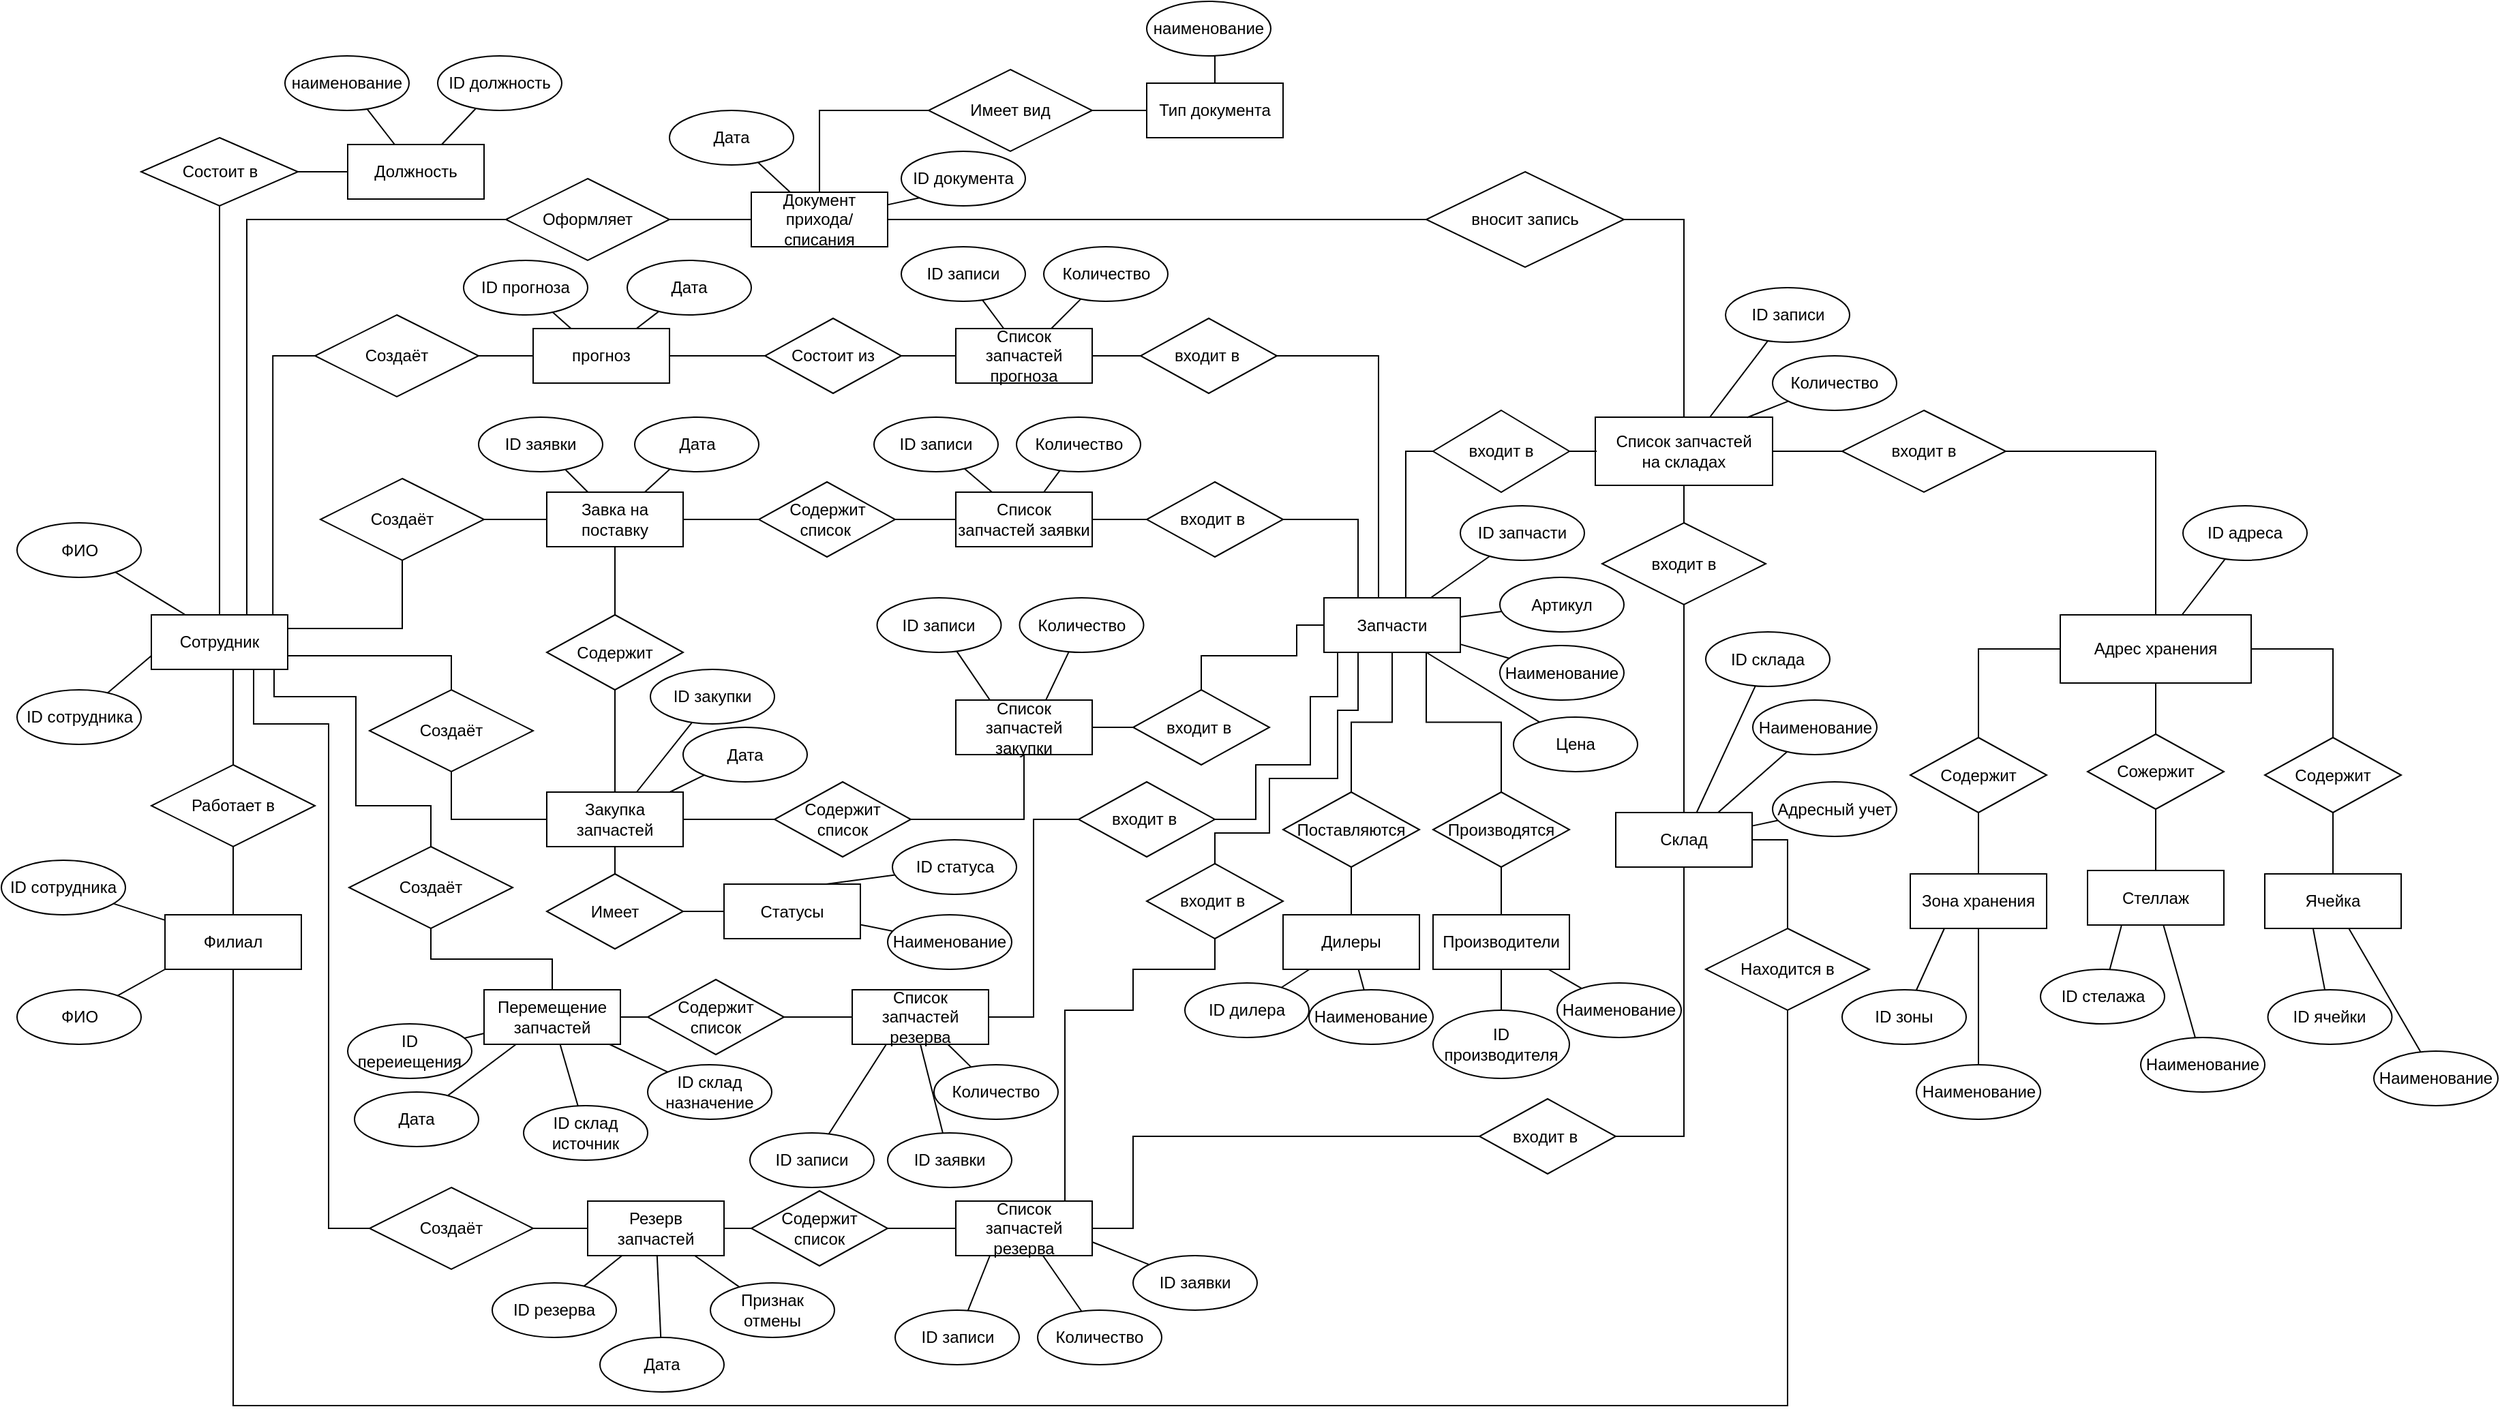 <mxfile version="21.6.8" type="device">
  <diagram name="Страница — 1" id="rTAX4zm_ztd9nBIUN0mN">
    <mxGraphModel dx="1668" dy="2143" grid="1" gridSize="10" guides="1" tooltips="1" connect="1" arrows="1" fold="1" page="1" pageScale="1" pageWidth="827" pageHeight="1169" math="0" shadow="0">
      <root>
        <mxCell id="0" />
        <mxCell id="1" parent="0" />
        <mxCell id="u-5vNotoUuFlNv7l3JVk-10" style="edgeStyle=orthogonalEdgeStyle;rounded=0;orthogonalLoop=1;jettySize=auto;html=1;entryX=0.5;entryY=1;entryDx=0;entryDy=0;endArrow=none;endFill=0;" parent="1" source="u-5vNotoUuFlNv7l3JVk-2" target="u-5vNotoUuFlNv7l3JVk-3" edge="1">
          <mxGeometry relative="1" as="geometry">
            <Array as="points">
              <mxPoint x="454" y="320" />
            </Array>
          </mxGeometry>
        </mxCell>
        <mxCell id="u-5vNotoUuFlNv7l3JVk-14" style="rounded=0;orthogonalLoop=1;jettySize=auto;html=1;entryX=0.5;entryY=0;entryDx=0;entryDy=0;exitX=0.6;exitY=0.75;exitDx=0;exitDy=0;exitPerimeter=0;endArrow=none;endFill=0;" parent="1" source="u-5vNotoUuFlNv7l3JVk-2" target="u-5vNotoUuFlNv7l3JVk-8" edge="1">
          <mxGeometry relative="1" as="geometry" />
        </mxCell>
        <mxCell id="u-5vNotoUuFlNv7l3JVk-22" style="edgeStyle=orthogonalEdgeStyle;rounded=0;orthogonalLoop=1;jettySize=auto;html=1;endArrow=none;endFill=0;entryX=0.5;entryY=0;entryDx=0;entryDy=0;" parent="1" source="u-5vNotoUuFlNv7l3JVk-2" target="u-5vNotoUuFlNv7l3JVk-21" edge="1">
          <mxGeometry relative="1" as="geometry">
            <Array as="points">
              <mxPoint x="490" y="340" />
            </Array>
          </mxGeometry>
        </mxCell>
        <mxCell id="u-5vNotoUuFlNv7l3JVk-32" style="edgeStyle=orthogonalEdgeStyle;rounded=0;orthogonalLoop=1;jettySize=auto;html=1;entryX=0;entryY=0.5;entryDx=0;entryDy=0;endArrow=none;endFill=0;" parent="1" source="u-5vNotoUuFlNv7l3JVk-2" target="u-5vNotoUuFlNv7l3JVk-24" edge="1">
          <mxGeometry relative="1" as="geometry">
            <Array as="points">
              <mxPoint x="340" y="20" />
            </Array>
            <mxPoint x="380" y="220.0" as="sourcePoint" />
          </mxGeometry>
        </mxCell>
        <mxCell id="rhHp7d02nl-HyTAbp77T-27" style="edgeStyle=orthogonalEdgeStyle;rounded=0;orthogonalLoop=1;jettySize=auto;html=1;entryX=0;entryY=0.5;entryDx=0;entryDy=0;endArrow=none;endFill=0;exitX=0.891;exitY=-0.001;exitDx=0;exitDy=0;exitPerimeter=0;" parent="1" source="u-5vNotoUuFlNv7l3JVk-2" target="rhHp7d02nl-HyTAbp77T-24" edge="1">
          <mxGeometry relative="1" as="geometry">
            <Array as="points">
              <mxPoint x="359" y="120" />
            </Array>
          </mxGeometry>
        </mxCell>
        <mxCell id="mm0qBusBZBHqJ1yEfWo5-28" style="edgeStyle=orthogonalEdgeStyle;rounded=0;orthogonalLoop=1;jettySize=auto;html=1;entryX=0.5;entryY=1;entryDx=0;entryDy=0;endArrow=none;endFill=0;" parent="1" source="u-5vNotoUuFlNv7l3JVk-2" target="u-5vNotoUuFlNv7l3JVk-16" edge="1">
          <mxGeometry relative="1" as="geometry" />
        </mxCell>
        <mxCell id="V2CDmBkhQ8NS13PMFkTt-50" style="edgeStyle=orthogonalEdgeStyle;rounded=0;orthogonalLoop=1;jettySize=auto;html=1;exitX=0.75;exitY=1;exitDx=0;exitDy=0;endArrow=none;endFill=0;entryX=0;entryY=0.5;entryDx=0;entryDy=0;" parent="1" source="u-5vNotoUuFlNv7l3JVk-2" target="V2CDmBkhQ8NS13PMFkTt-48" edge="1">
          <mxGeometry relative="1" as="geometry">
            <Array as="points">
              <mxPoint x="345" y="390" />
              <mxPoint x="400" y="390" />
              <mxPoint x="400" y="760" />
            </Array>
          </mxGeometry>
        </mxCell>
        <mxCell id="4dlD_y0FOrYpxnXVTkRr-24" style="edgeStyle=orthogonalEdgeStyle;rounded=0;orthogonalLoop=1;jettySize=auto;html=1;entryX=0.5;entryY=0;entryDx=0;entryDy=0;endArrow=none;endFill=0;" edge="1" parent="1" source="u-5vNotoUuFlNv7l3JVk-2" target="4dlD_y0FOrYpxnXVTkRr-9">
          <mxGeometry relative="1" as="geometry">
            <Array as="points">
              <mxPoint x="360" y="370" />
              <mxPoint x="420" y="370" />
              <mxPoint x="420" y="450" />
              <mxPoint x="475" y="450" />
            </Array>
          </mxGeometry>
        </mxCell>
        <mxCell id="u-5vNotoUuFlNv7l3JVk-2" value="Сотрудник" style="whiteSpace=wrap;html=1;align=center;" parent="1" vertex="1">
          <mxGeometry x="270" y="310" width="100" height="40" as="geometry" />
        </mxCell>
        <mxCell id="u-5vNotoUuFlNv7l3JVk-13" style="edgeStyle=orthogonalEdgeStyle;rounded=0;orthogonalLoop=1;jettySize=auto;html=1;entryX=0;entryY=0.5;entryDx=0;entryDy=0;endArrow=none;endFill=0;" parent="1" source="u-5vNotoUuFlNv7l3JVk-3" target="u-5vNotoUuFlNv7l3JVk-6" edge="1">
          <mxGeometry relative="1" as="geometry" />
        </mxCell>
        <mxCell id="u-5vNotoUuFlNv7l3JVk-3" value="Создаёт" style="shape=rhombus;perimeter=rhombusPerimeter;whiteSpace=wrap;html=1;align=center;" parent="1" vertex="1">
          <mxGeometry x="394" y="210" width="120" height="60" as="geometry" />
        </mxCell>
        <mxCell id="rhHp7d02nl-HyTAbp77T-4" style="edgeStyle=orthogonalEdgeStyle;rounded=0;orthogonalLoop=1;jettySize=auto;html=1;entryX=0.07;entryY=0.5;entryDx=0;entryDy=0;entryPerimeter=0;endArrow=none;endFill=0;" parent="1" source="u-5vNotoUuFlNv7l3JVk-6" target="rhHp7d02nl-HyTAbp77T-2" edge="1">
          <mxGeometry relative="1" as="geometry" />
        </mxCell>
        <mxCell id="u-5vNotoUuFlNv7l3JVk-6" value="Завка на поставку" style="whiteSpace=wrap;html=1;align=center;" parent="1" vertex="1">
          <mxGeometry x="560" y="220" width="100" height="40" as="geometry" />
        </mxCell>
        <mxCell id="u-5vNotoUuFlNv7l3JVk-7" value="Филиал" style="whiteSpace=wrap;html=1;align=center;" parent="1" vertex="1">
          <mxGeometry x="280" y="530" width="100" height="40" as="geometry" />
        </mxCell>
        <mxCell id="u-5vNotoUuFlNv7l3JVk-15" style="edgeStyle=orthogonalEdgeStyle;rounded=0;orthogonalLoop=1;jettySize=auto;html=1;endArrow=none;endFill=0;" parent="1" source="u-5vNotoUuFlNv7l3JVk-8" target="u-5vNotoUuFlNv7l3JVk-7" edge="1">
          <mxGeometry relative="1" as="geometry" />
        </mxCell>
        <mxCell id="u-5vNotoUuFlNv7l3JVk-8" value="Работает в" style="shape=rhombus;perimeter=rhombusPerimeter;whiteSpace=wrap;html=1;align=center;rotation=0;" parent="1" vertex="1">
          <mxGeometry x="270" y="420" width="120" height="60" as="geometry" />
        </mxCell>
        <mxCell id="mm0qBusBZBHqJ1yEfWo5-29" style="edgeStyle=orthogonalEdgeStyle;rounded=0;orthogonalLoop=1;jettySize=auto;html=1;entryX=0;entryY=0.5;entryDx=0;entryDy=0;endArrow=none;endFill=0;" parent="1" source="u-5vNotoUuFlNv7l3JVk-16" target="u-5vNotoUuFlNv7l3JVk-18" edge="1">
          <mxGeometry relative="1" as="geometry">
            <mxPoint x="430" y="-20" as="targetPoint" />
          </mxGeometry>
        </mxCell>
        <mxCell id="u-5vNotoUuFlNv7l3JVk-16" value="Состоит в" style="shape=rhombus;perimeter=rhombusPerimeter;whiteSpace=wrap;html=1;align=center;" parent="1" vertex="1">
          <mxGeometry x="262.5" y="-40" width="115" height="50" as="geometry" />
        </mxCell>
        <mxCell id="V2CDmBkhQ8NS13PMFkTt-3" style="rounded=0;orthogonalLoop=1;jettySize=auto;html=1;endArrow=none;endFill=0;" parent="1" source="u-5vNotoUuFlNv7l3JVk-18" target="V2CDmBkhQ8NS13PMFkTt-6" edge="1">
          <mxGeometry relative="1" as="geometry">
            <mxPoint x="464" y="-70" as="targetPoint" />
          </mxGeometry>
        </mxCell>
        <mxCell id="u-5vNotoUuFlNv7l3JVk-18" value="Должность" style="whiteSpace=wrap;html=1;align=center;" parent="1" vertex="1">
          <mxGeometry x="414" y="-35" width="100" height="40" as="geometry" />
        </mxCell>
        <mxCell id="rhHp7d02nl-HyTAbp77T-5" style="edgeStyle=orthogonalEdgeStyle;rounded=0;orthogonalLoop=1;jettySize=auto;html=1;entryX=0;entryY=0.5;entryDx=0;entryDy=0;endArrow=none;endFill=0;" parent="1" source="u-5vNotoUuFlNv7l3JVk-20" target="rhHp7d02nl-HyTAbp77T-3" edge="1">
          <mxGeometry relative="1" as="geometry">
            <mxPoint x="740" y="470" as="targetPoint" />
          </mxGeometry>
        </mxCell>
        <mxCell id="rhHp7d02nl-HyTAbp77T-10" style="edgeStyle=orthogonalEdgeStyle;rounded=0;orthogonalLoop=1;jettySize=auto;html=1;endArrow=none;endFill=0;" parent="1" source="u-5vNotoUuFlNv7l3JVk-20" target="rhHp7d02nl-HyTAbp77T-9" edge="1">
          <mxGeometry relative="1" as="geometry" />
        </mxCell>
        <mxCell id="u-5vNotoUuFlNv7l3JVk-20" value="Закупка запчастей" style="whiteSpace=wrap;html=1;align=center;" parent="1" vertex="1">
          <mxGeometry x="560" y="440" width="100" height="40" as="geometry" />
        </mxCell>
        <mxCell id="V2CDmBkhQ8NS13PMFkTt-95" style="edgeStyle=orthogonalEdgeStyle;rounded=0;orthogonalLoop=1;jettySize=auto;html=1;entryX=0;entryY=0.5;entryDx=0;entryDy=0;endArrow=none;endFill=0;" parent="1" source="u-5vNotoUuFlNv7l3JVk-21" target="u-5vNotoUuFlNv7l3JVk-20" edge="1">
          <mxGeometry relative="1" as="geometry">
            <Array as="points">
              <mxPoint x="490" y="460" />
            </Array>
          </mxGeometry>
        </mxCell>
        <mxCell id="u-5vNotoUuFlNv7l3JVk-21" value="Создаёт" style="shape=rhombus;perimeter=rhombusPerimeter;whiteSpace=wrap;html=1;align=center;" parent="1" vertex="1">
          <mxGeometry x="430" y="365" width="120" height="60" as="geometry" />
        </mxCell>
        <mxCell id="u-5vNotoUuFlNv7l3JVk-33" style="edgeStyle=orthogonalEdgeStyle;rounded=0;orthogonalLoop=1;jettySize=auto;html=1;entryX=0;entryY=0.5;entryDx=0;entryDy=0;endArrow=none;endFill=0;" parent="1" source="u-5vNotoUuFlNv7l3JVk-24" target="u-5vNotoUuFlNv7l3JVk-25" edge="1">
          <mxGeometry relative="1" as="geometry" />
        </mxCell>
        <mxCell id="u-5vNotoUuFlNv7l3JVk-24" value="Оформляет" style="shape=rhombus;perimeter=rhombusPerimeter;whiteSpace=wrap;html=1;align=center;" parent="1" vertex="1">
          <mxGeometry x="530" y="-10" width="120" height="60" as="geometry" />
        </mxCell>
        <mxCell id="mm0qBusBZBHqJ1yEfWo5-18" value="" style="edgeStyle=orthogonalEdgeStyle;rounded=0;orthogonalLoop=1;jettySize=auto;html=1;endArrow=none;endFill=0;" parent="1" source="u-5vNotoUuFlNv7l3JVk-25" target="mm0qBusBZBHqJ1yEfWo5-17" edge="1">
          <mxGeometry relative="1" as="geometry" />
        </mxCell>
        <mxCell id="mm0qBusBZBHqJ1yEfWo5-30" style="edgeStyle=orthogonalEdgeStyle;rounded=0;orthogonalLoop=1;jettySize=auto;html=1;entryX=0;entryY=0.5;entryDx=0;entryDy=0;endArrow=none;endFill=0;exitX=0.5;exitY=0;exitDx=0;exitDy=0;" parent="1" source="u-5vNotoUuFlNv7l3JVk-25" target="mm0qBusBZBHqJ1yEfWo5-25" edge="1">
          <mxGeometry relative="1" as="geometry" />
        </mxCell>
        <mxCell id="V2CDmBkhQ8NS13PMFkTt-66" style="rounded=0;orthogonalLoop=1;jettySize=auto;html=1;entryX=0;entryY=1;entryDx=0;entryDy=0;endArrow=none;endFill=0;" parent="1" source="u-5vNotoUuFlNv7l3JVk-25" target="V2CDmBkhQ8NS13PMFkTt-65" edge="1">
          <mxGeometry relative="1" as="geometry" />
        </mxCell>
        <mxCell id="u-5vNotoUuFlNv7l3JVk-25" value="Документ прихода/списания" style="whiteSpace=wrap;html=1;align=center;" parent="1" vertex="1">
          <mxGeometry x="710" width="100" height="40" as="geometry" />
        </mxCell>
        <mxCell id="rhHp7d02nl-HyTAbp77T-20" style="edgeStyle=orthogonalEdgeStyle;rounded=0;orthogonalLoop=1;jettySize=auto;html=1;entryX=0.5;entryY=0;entryDx=0;entryDy=0;endArrow=none;endFill=0;" parent="1" source="rhHp7d02nl-HyTAbp77T-1" target="rhHp7d02nl-HyTAbp77T-17" edge="1">
          <mxGeometry relative="1" as="geometry" />
        </mxCell>
        <mxCell id="rhHp7d02nl-HyTAbp77T-21" style="edgeStyle=orthogonalEdgeStyle;rounded=0;orthogonalLoop=1;jettySize=auto;html=1;entryX=0.5;entryY=0;entryDx=0;entryDy=0;endArrow=none;endFill=0;exitX=0.75;exitY=1;exitDx=0;exitDy=0;" parent="1" source="rhHp7d02nl-HyTAbp77T-1" target="rhHp7d02nl-HyTAbp77T-16" edge="1">
          <mxGeometry relative="1" as="geometry" />
        </mxCell>
        <mxCell id="V2CDmBkhQ8NS13PMFkTt-18" style="edgeStyle=orthogonalEdgeStyle;rounded=0;orthogonalLoop=1;jettySize=auto;html=1;entryX=0;entryY=0.5;entryDx=0;entryDy=0;endArrow=none;endFill=0;" parent="1" source="rhHp7d02nl-HyTAbp77T-1" target="V2CDmBkhQ8NS13PMFkTt-16" edge="1">
          <mxGeometry relative="1" as="geometry">
            <Array as="points">
              <mxPoint x="1190" y="190" />
            </Array>
          </mxGeometry>
        </mxCell>
        <mxCell id="V2CDmBkhQ8NS13PMFkTt-31" style="edgeStyle=orthogonalEdgeStyle;rounded=0;orthogonalLoop=1;jettySize=auto;html=1;entryX=1;entryY=0.5;entryDx=0;entryDy=0;endArrow=none;endFill=0;" parent="1" source="rhHp7d02nl-HyTAbp77T-1" target="V2CDmBkhQ8NS13PMFkTt-28" edge="1">
          <mxGeometry relative="1" as="geometry">
            <mxPoint x="1109.0" y="235" as="targetPoint" />
            <Array as="points">
              <mxPoint x="1170" y="120" />
            </Array>
          </mxGeometry>
        </mxCell>
        <mxCell id="V2CDmBkhQ8NS13PMFkTt-38" value="" style="edgeStyle=orthogonalEdgeStyle;rounded=0;orthogonalLoop=1;jettySize=auto;html=1;endArrow=none;endFill=0;exitX=0.25;exitY=0;exitDx=0;exitDy=0;entryX=1;entryY=0.5;entryDx=0;entryDy=0;" parent="1" source="rhHp7d02nl-HyTAbp77T-1" target="V2CDmBkhQ8NS13PMFkTt-36" edge="1">
          <mxGeometry relative="1" as="geometry" />
        </mxCell>
        <mxCell id="V2CDmBkhQ8NS13PMFkTt-39" style="edgeStyle=orthogonalEdgeStyle;rounded=0;orthogonalLoop=1;jettySize=auto;html=1;entryX=0.5;entryY=0;entryDx=0;entryDy=0;exitX=0;exitY=0.5;exitDx=0;exitDy=0;endArrow=none;endFill=0;" parent="1" source="rhHp7d02nl-HyTAbp77T-1" target="V2CDmBkhQ8NS13PMFkTt-37" edge="1">
          <mxGeometry relative="1" as="geometry">
            <Array as="points">
              <mxPoint x="1110" y="317" />
              <mxPoint x="1110" y="340" />
              <mxPoint x="1040" y="340" />
            </Array>
          </mxGeometry>
        </mxCell>
        <mxCell id="4dlD_y0FOrYpxnXVTkRr-5" style="edgeStyle=orthogonalEdgeStyle;rounded=0;orthogonalLoop=1;jettySize=auto;html=1;entryX=0.5;entryY=0;entryDx=0;entryDy=0;exitX=0.25;exitY=1;exitDx=0;exitDy=0;endArrow=none;endFill=0;" edge="1" parent="1" source="rhHp7d02nl-HyTAbp77T-1" target="V2CDmBkhQ8NS13PMFkTt-59">
          <mxGeometry relative="1" as="geometry">
            <Array as="points">
              <mxPoint x="1155" y="380" />
              <mxPoint x="1140" y="380" />
              <mxPoint x="1140" y="430" />
              <mxPoint x="1090" y="430" />
              <mxPoint x="1090" y="470" />
              <mxPoint x="1050" y="470" />
            </Array>
          </mxGeometry>
        </mxCell>
        <mxCell id="4dlD_y0FOrYpxnXVTkRr-7" style="edgeStyle=orthogonalEdgeStyle;rounded=0;orthogonalLoop=1;jettySize=auto;html=1;entryX=1;entryY=0.5;entryDx=0;entryDy=0;endArrow=none;endFill=0;" edge="1" parent="1" source="rhHp7d02nl-HyTAbp77T-1" target="4dlD_y0FOrYpxnXVTkRr-6">
          <mxGeometry relative="1" as="geometry">
            <Array as="points">
              <mxPoint x="1140" y="370" />
              <mxPoint x="1120" y="370" />
              <mxPoint x="1120" y="420" />
              <mxPoint x="1080" y="420" />
              <mxPoint x="1080" y="460" />
            </Array>
          </mxGeometry>
        </mxCell>
        <mxCell id="rhHp7d02nl-HyTAbp77T-1" value="Запчасти" style="whiteSpace=wrap;html=1;align=center;" parent="1" vertex="1">
          <mxGeometry x="1130" y="297.5" width="100" height="40" as="geometry" />
        </mxCell>
        <mxCell id="rhHp7d02nl-HyTAbp77T-2" value="Содержит список&amp;nbsp;" style="shape=rhombus;perimeter=rhombusPerimeter;whiteSpace=wrap;html=1;align=center;" parent="1" vertex="1">
          <mxGeometry x="715.5" y="212.5" width="100" height="55" as="geometry" />
        </mxCell>
        <mxCell id="rhHp7d02nl-HyTAbp77T-3" value="Содержит &lt;br&gt;список" style="shape=rhombus;perimeter=rhombusPerimeter;whiteSpace=wrap;html=1;align=center;" parent="1" vertex="1">
          <mxGeometry x="727" y="432.5" width="100" height="55" as="geometry" />
        </mxCell>
        <mxCell id="rhHp7d02nl-HyTAbp77T-8" value="Статусы" style="whiteSpace=wrap;html=1;align=center;" parent="1" vertex="1">
          <mxGeometry x="690" y="507.5" width="100" height="40" as="geometry" />
        </mxCell>
        <mxCell id="rhHp7d02nl-HyTAbp77T-11" style="edgeStyle=orthogonalEdgeStyle;rounded=0;orthogonalLoop=1;jettySize=auto;html=1;endArrow=none;endFill=0;" parent="1" source="rhHp7d02nl-HyTAbp77T-9" target="rhHp7d02nl-HyTAbp77T-8" edge="1">
          <mxGeometry relative="1" as="geometry" />
        </mxCell>
        <mxCell id="rhHp7d02nl-HyTAbp77T-9" value="Имеет" style="shape=rhombus;perimeter=rhombusPerimeter;whiteSpace=wrap;html=1;align=center;" parent="1" vertex="1">
          <mxGeometry x="560" y="500" width="100" height="55" as="geometry" />
        </mxCell>
        <mxCell id="rhHp7d02nl-HyTAbp77T-23" style="edgeStyle=orthogonalEdgeStyle;rounded=0;orthogonalLoop=1;jettySize=auto;html=1;entryX=0.5;entryY=0;entryDx=0;entryDy=0;endArrow=none;endFill=0;" parent="1" source="rhHp7d02nl-HyTAbp77T-16" target="rhHp7d02nl-HyTAbp77T-19" edge="1">
          <mxGeometry relative="1" as="geometry" />
        </mxCell>
        <mxCell id="rhHp7d02nl-HyTAbp77T-16" value="Производятся" style="shape=rhombus;perimeter=rhombusPerimeter;whiteSpace=wrap;html=1;align=center;" parent="1" vertex="1">
          <mxGeometry x="1210" y="440" width="100" height="55" as="geometry" />
        </mxCell>
        <mxCell id="rhHp7d02nl-HyTAbp77T-22" style="edgeStyle=orthogonalEdgeStyle;rounded=0;orthogonalLoop=1;jettySize=auto;html=1;entryX=0.5;entryY=0;entryDx=0;entryDy=0;endArrow=none;endFill=0;" parent="1" source="rhHp7d02nl-HyTAbp77T-17" target="rhHp7d02nl-HyTAbp77T-18" edge="1">
          <mxGeometry relative="1" as="geometry" />
        </mxCell>
        <mxCell id="rhHp7d02nl-HyTAbp77T-17" value="Поставляются" style="shape=rhombus;perimeter=rhombusPerimeter;whiteSpace=wrap;html=1;align=center;" parent="1" vertex="1">
          <mxGeometry x="1100" y="440" width="100" height="55" as="geometry" />
        </mxCell>
        <mxCell id="rhHp7d02nl-HyTAbp77T-18" value="Дилеры" style="whiteSpace=wrap;html=1;align=center;" parent="1" vertex="1">
          <mxGeometry x="1100" y="530" width="100" height="40" as="geometry" />
        </mxCell>
        <mxCell id="rhHp7d02nl-HyTAbp77T-19" value="Производители" style="whiteSpace=wrap;html=1;align=center;" parent="1" vertex="1">
          <mxGeometry x="1210" y="530" width="100" height="40" as="geometry" />
        </mxCell>
        <mxCell id="rhHp7d02nl-HyTAbp77T-28" style="edgeStyle=orthogonalEdgeStyle;rounded=0;orthogonalLoop=1;jettySize=auto;html=1;entryX=0;entryY=0.5;entryDx=0;entryDy=0;endArrow=none;endFill=0;" parent="1" source="rhHp7d02nl-HyTAbp77T-24" target="rhHp7d02nl-HyTAbp77T-25" edge="1">
          <mxGeometry relative="1" as="geometry" />
        </mxCell>
        <mxCell id="rhHp7d02nl-HyTAbp77T-24" value="Создаёт" style="shape=rhombus;perimeter=rhombusPerimeter;whiteSpace=wrap;html=1;align=center;" parent="1" vertex="1">
          <mxGeometry x="390" y="90" width="120" height="60" as="geometry" />
        </mxCell>
        <mxCell id="rhHp7d02nl-HyTAbp77T-25" value="прогноз" style="whiteSpace=wrap;html=1;align=center;" parent="1" vertex="1">
          <mxGeometry x="550" y="100" width="100" height="40" as="geometry" />
        </mxCell>
        <mxCell id="V2CDmBkhQ8NS13PMFkTt-26" style="edgeStyle=orthogonalEdgeStyle;rounded=0;orthogonalLoop=1;jettySize=auto;html=1;entryX=0;entryY=0.5;entryDx=0;entryDy=0;endArrow=none;endFill=0;" parent="1" source="rhHp7d02nl-HyTAbp77T-26" target="V2CDmBkhQ8NS13PMFkTt-25" edge="1">
          <mxGeometry relative="1" as="geometry" />
        </mxCell>
        <mxCell id="V2CDmBkhQ8NS13PMFkTt-32" style="edgeStyle=orthogonalEdgeStyle;rounded=0;orthogonalLoop=1;jettySize=auto;html=1;endArrow=none;endFill=0;" parent="1" source="rhHp7d02nl-HyTAbp77T-26" target="rhHp7d02nl-HyTAbp77T-25" edge="1">
          <mxGeometry relative="1" as="geometry" />
        </mxCell>
        <mxCell id="rhHp7d02nl-HyTAbp77T-26" value="Состоит из" style="shape=rhombus;perimeter=rhombusPerimeter;whiteSpace=wrap;html=1;align=center;" parent="1" vertex="1">
          <mxGeometry x="720" y="92.5" width="100" height="55" as="geometry" />
        </mxCell>
        <mxCell id="mm0qBusBZBHqJ1yEfWo5-6" style="edgeStyle=orthogonalEdgeStyle;rounded=0;orthogonalLoop=1;jettySize=auto;html=1;endArrow=none;endFill=0;entryX=0.5;entryY=0;entryDx=0;entryDy=0;exitX=1;exitY=0.5;exitDx=0;exitDy=0;" parent="1" source="mm0qBusBZBHqJ1yEfWo5-1" target="mm0qBusBZBHqJ1yEfWo5-2" edge="1">
          <mxGeometry relative="1" as="geometry">
            <mxPoint x="1479" y="515" as="targetPoint" />
          </mxGeometry>
        </mxCell>
        <mxCell id="V2CDmBkhQ8NS13PMFkTt-24" style="edgeStyle=orthogonalEdgeStyle;rounded=0;orthogonalLoop=1;jettySize=auto;html=1;endArrow=none;endFill=0;" parent="1" source="mm0qBusBZBHqJ1yEfWo5-1" target="V2CDmBkhQ8NS13PMFkTt-19" edge="1">
          <mxGeometry relative="1" as="geometry" />
        </mxCell>
        <mxCell id="V2CDmBkhQ8NS13PMFkTt-63" style="edgeStyle=orthogonalEdgeStyle;rounded=0;orthogonalLoop=1;jettySize=auto;html=1;entryX=1;entryY=0.5;entryDx=0;entryDy=0;endArrow=none;endFill=0;" parent="1" source="mm0qBusBZBHqJ1yEfWo5-1" target="V2CDmBkhQ8NS13PMFkTt-62" edge="1">
          <mxGeometry relative="1" as="geometry">
            <Array as="points">
              <mxPoint x="1394" y="693" />
            </Array>
          </mxGeometry>
        </mxCell>
        <mxCell id="mm0qBusBZBHqJ1yEfWo5-1" value="Склад" style="whiteSpace=wrap;html=1;align=center;" parent="1" vertex="1">
          <mxGeometry x="1344" y="455" width="100" height="40" as="geometry" />
        </mxCell>
        <mxCell id="mm0qBusBZBHqJ1yEfWo5-8" style="edgeStyle=orthogonalEdgeStyle;rounded=0;orthogonalLoop=1;jettySize=auto;html=1;entryX=0.5;entryY=1;entryDx=0;entryDy=0;exitX=0.5;exitY=1;exitDx=0;exitDy=0;endArrow=none;endFill=0;" parent="1" source="mm0qBusBZBHqJ1yEfWo5-2" target="u-5vNotoUuFlNv7l3JVk-7" edge="1">
          <mxGeometry relative="1" as="geometry">
            <Array as="points">
              <mxPoint x="1470" y="890" />
              <mxPoint x="330" y="890" />
            </Array>
          </mxGeometry>
        </mxCell>
        <mxCell id="mm0qBusBZBHqJ1yEfWo5-2" value="Находится в" style="shape=rhombus;perimeter=rhombusPerimeter;whiteSpace=wrap;html=1;align=center;rotation=0;" parent="1" vertex="1">
          <mxGeometry x="1410" y="540" width="120" height="60" as="geometry" />
        </mxCell>
        <mxCell id="mm0qBusBZBHqJ1yEfWo5-14" style="edgeStyle=orthogonalEdgeStyle;rounded=0;orthogonalLoop=1;jettySize=auto;html=1;endArrow=none;endFill=0;" parent="1" source="mm0qBusBZBHqJ1yEfWo5-10" target="mm0qBusBZBHqJ1yEfWo5-11" edge="1">
          <mxGeometry relative="1" as="geometry" />
        </mxCell>
        <mxCell id="mm0qBusBZBHqJ1yEfWo5-15" style="edgeStyle=orthogonalEdgeStyle;rounded=0;orthogonalLoop=1;jettySize=auto;html=1;entryX=0.5;entryY=0;entryDx=0;entryDy=0;endArrow=none;endFill=0;" parent="1" source="mm0qBusBZBHqJ1yEfWo5-10" target="mm0qBusBZBHqJ1yEfWo5-12" edge="1">
          <mxGeometry relative="1" as="geometry" />
        </mxCell>
        <mxCell id="mm0qBusBZBHqJ1yEfWo5-16" style="edgeStyle=orthogonalEdgeStyle;rounded=0;orthogonalLoop=1;jettySize=auto;html=1;entryX=0.5;entryY=0;entryDx=0;entryDy=0;endArrow=none;endFill=0;" parent="1" source="mm0qBusBZBHqJ1yEfWo5-10" target="mm0qBusBZBHqJ1yEfWo5-13" edge="1">
          <mxGeometry relative="1" as="geometry" />
        </mxCell>
        <mxCell id="V2CDmBkhQ8NS13PMFkTt-21" style="edgeStyle=orthogonalEdgeStyle;rounded=0;orthogonalLoop=1;jettySize=auto;html=1;entryX=1;entryY=0.5;entryDx=0;entryDy=0;exitX=0.5;exitY=0;exitDx=0;exitDy=0;endArrow=none;endFill=0;" parent="1" source="mm0qBusBZBHqJ1yEfWo5-10" target="V2CDmBkhQ8NS13PMFkTt-20" edge="1">
          <mxGeometry relative="1" as="geometry" />
        </mxCell>
        <mxCell id="mm0qBusBZBHqJ1yEfWo5-10" value="Адрес хранения" style="whiteSpace=wrap;html=1;align=center;" parent="1" vertex="1">
          <mxGeometry x="1670" y="310" width="140" height="50" as="geometry" />
        </mxCell>
        <mxCell id="fGY_vteCFTMukCloENci-4" style="edgeStyle=orthogonalEdgeStyle;rounded=0;orthogonalLoop=1;jettySize=auto;html=1;entryX=0.5;entryY=0;entryDx=0;entryDy=0;endArrow=none;endFill=0;" parent="1" source="mm0qBusBZBHqJ1yEfWo5-11" target="fGY_vteCFTMukCloENci-1" edge="1">
          <mxGeometry relative="1" as="geometry" />
        </mxCell>
        <mxCell id="mm0qBusBZBHqJ1yEfWo5-11" value="Содержит" style="shape=rhombus;perimeter=rhombusPerimeter;whiteSpace=wrap;html=1;align=center;" parent="1" vertex="1">
          <mxGeometry x="1560" y="400" width="100" height="55" as="geometry" />
        </mxCell>
        <mxCell id="fGY_vteCFTMukCloENci-6" style="edgeStyle=orthogonalEdgeStyle;rounded=0;orthogonalLoop=1;jettySize=auto;html=1;entryX=0.5;entryY=0;entryDx=0;entryDy=0;endArrow=none;endFill=0;" parent="1" source="mm0qBusBZBHqJ1yEfWo5-12" target="fGY_vteCFTMukCloENci-2" edge="1">
          <mxGeometry relative="1" as="geometry" />
        </mxCell>
        <mxCell id="mm0qBusBZBHqJ1yEfWo5-12" value="Сожержит" style="shape=rhombus;perimeter=rhombusPerimeter;whiteSpace=wrap;html=1;align=center;" parent="1" vertex="1">
          <mxGeometry x="1690" y="397.5" width="100" height="55" as="geometry" />
        </mxCell>
        <mxCell id="fGY_vteCFTMukCloENci-7" style="edgeStyle=orthogonalEdgeStyle;rounded=0;orthogonalLoop=1;jettySize=auto;html=1;entryX=0.5;entryY=0;entryDx=0;entryDy=0;endArrow=none;endFill=0;" parent="1" source="mm0qBusBZBHqJ1yEfWo5-13" target="fGY_vteCFTMukCloENci-3" edge="1">
          <mxGeometry relative="1" as="geometry" />
        </mxCell>
        <mxCell id="mm0qBusBZBHqJ1yEfWo5-13" value="Содержит" style="shape=rhombus;perimeter=rhombusPerimeter;whiteSpace=wrap;html=1;align=center;" parent="1" vertex="1">
          <mxGeometry x="1820" y="400" width="100" height="55" as="geometry" />
        </mxCell>
        <mxCell id="V2CDmBkhQ8NS13PMFkTt-12" style="edgeStyle=orthogonalEdgeStyle;rounded=0;orthogonalLoop=1;jettySize=auto;html=1;exitX=1;exitY=0.5;exitDx=0;exitDy=0;endArrow=none;endFill=0;" parent="1" source="mm0qBusBZBHqJ1yEfWo5-17" target="V2CDmBkhQ8NS13PMFkTt-14" edge="1">
          <mxGeometry relative="1" as="geometry">
            <mxPoint x="1389.0" y="155" as="targetPoint" />
          </mxGeometry>
        </mxCell>
        <mxCell id="mm0qBusBZBHqJ1yEfWo5-17" value="вносит запись" style="rhombus;whiteSpace=wrap;html=1;" parent="1" vertex="1">
          <mxGeometry x="1205" y="-15" width="145" height="70" as="geometry" />
        </mxCell>
        <mxCell id="V2CDmBkhQ8NS13PMFkTt-5" style="edgeStyle=orthogonalEdgeStyle;rounded=0;orthogonalLoop=1;jettySize=auto;html=1;endArrow=none;endFill=0;" parent="1" source="mm0qBusBZBHqJ1yEfWo5-23" target="V2CDmBkhQ8NS13PMFkTt-7" edge="1">
          <mxGeometry relative="1" as="geometry">
            <mxPoint x="1030" y="212.5" as="targetPoint" />
          </mxGeometry>
        </mxCell>
        <mxCell id="mm0qBusBZBHqJ1yEfWo5-23" value="Тип документа" style="whiteSpace=wrap;html=1;align=center;" parent="1" vertex="1">
          <mxGeometry x="1000" y="-80" width="100" height="40" as="geometry" />
        </mxCell>
        <mxCell id="mm0qBusBZBHqJ1yEfWo5-27" style="edgeStyle=orthogonalEdgeStyle;rounded=0;orthogonalLoop=1;jettySize=auto;html=1;entryX=0;entryY=0.5;entryDx=0;entryDy=0;endArrow=none;endFill=0;" parent="1" source="mm0qBusBZBHqJ1yEfWo5-25" target="mm0qBusBZBHqJ1yEfWo5-23" edge="1">
          <mxGeometry relative="1" as="geometry" />
        </mxCell>
        <mxCell id="mm0qBusBZBHqJ1yEfWo5-25" value="Имеет вид" style="shape=rhombus;perimeter=rhombusPerimeter;whiteSpace=wrap;html=1;align=center;" parent="1" vertex="1">
          <mxGeometry x="840" y="-90" width="120" height="60" as="geometry" />
        </mxCell>
        <mxCell id="FWcL2EjOZqCgqhoCwvsI-3" style="edgeStyle=orthogonalEdgeStyle;rounded=0;orthogonalLoop=1;jettySize=auto;html=1;endArrow=none;endFill=0;" parent="1" source="FWcL2EjOZqCgqhoCwvsI-2" target="u-5vNotoUuFlNv7l3JVk-6" edge="1">
          <mxGeometry relative="1" as="geometry" />
        </mxCell>
        <mxCell id="FWcL2EjOZqCgqhoCwvsI-4" style="edgeStyle=orthogonalEdgeStyle;rounded=0;orthogonalLoop=1;jettySize=auto;html=1;endArrow=none;endFill=0;" parent="1" source="FWcL2EjOZqCgqhoCwvsI-2" target="u-5vNotoUuFlNv7l3JVk-20" edge="1">
          <mxGeometry relative="1" as="geometry" />
        </mxCell>
        <mxCell id="FWcL2EjOZqCgqhoCwvsI-2" value="Содержит" style="shape=rhombus;perimeter=rhombusPerimeter;whiteSpace=wrap;html=1;align=center;" parent="1" vertex="1">
          <mxGeometry x="560" y="310" width="100" height="55" as="geometry" />
        </mxCell>
        <mxCell id="fGY_vteCFTMukCloENci-1" value="Зона хранения" style="whiteSpace=wrap;html=1;align=center;" parent="1" vertex="1">
          <mxGeometry x="1560" y="500" width="100" height="40" as="geometry" />
        </mxCell>
        <mxCell id="fGY_vteCFTMukCloENci-2" value="Стеллаж" style="whiteSpace=wrap;html=1;align=center;" parent="1" vertex="1">
          <mxGeometry x="1690" y="497.5" width="100" height="40" as="geometry" />
        </mxCell>
        <mxCell id="fGY_vteCFTMukCloENci-3" value="Ячейка" style="whiteSpace=wrap;html=1;align=center;" parent="1" vertex="1">
          <mxGeometry x="1820" y="500" width="100" height="40" as="geometry" />
        </mxCell>
        <mxCell id="V2CDmBkhQ8NS13PMFkTt-6" value="наименование" style="ellipse;whiteSpace=wrap;html=1;" parent="1" vertex="1">
          <mxGeometry x="368" y="-100" width="91" height="40" as="geometry" />
        </mxCell>
        <mxCell id="V2CDmBkhQ8NS13PMFkTt-7" value="наименование" style="ellipse;whiteSpace=wrap;html=1;" parent="1" vertex="1">
          <mxGeometry x="1000" y="-140" width="91" height="40" as="geometry" />
        </mxCell>
        <mxCell id="V2CDmBkhQ8NS13PMFkTt-14" value="Список запчастей&lt;br style=&quot;border-color: var(--border-color);&quot;&gt;на складах" style="whiteSpace=wrap;html=1;align=center;" parent="1" vertex="1">
          <mxGeometry x="1329" y="165" width="130" height="50" as="geometry" />
        </mxCell>
        <mxCell id="V2CDmBkhQ8NS13PMFkTt-52" style="edgeStyle=orthogonalEdgeStyle;rounded=0;orthogonalLoop=1;jettySize=auto;html=1;entryX=0;entryY=0.5;entryDx=0;entryDy=0;endArrow=none;endFill=0;" parent="1" source="V2CDmBkhQ8NS13PMFkTt-16" target="V2CDmBkhQ8NS13PMFkTt-14" edge="1">
          <mxGeometry relative="1" as="geometry" />
        </mxCell>
        <mxCell id="V2CDmBkhQ8NS13PMFkTt-16" value="входит в" style="shape=rhombus;perimeter=rhombusPerimeter;whiteSpace=wrap;html=1;align=center;" parent="1" vertex="1">
          <mxGeometry x="1210" y="160" width="100" height="60" as="geometry" />
        </mxCell>
        <mxCell id="V2CDmBkhQ8NS13PMFkTt-23" style="edgeStyle=orthogonalEdgeStyle;rounded=0;orthogonalLoop=1;jettySize=auto;html=1;endArrow=none;endFill=0;" parent="1" source="V2CDmBkhQ8NS13PMFkTt-19" target="V2CDmBkhQ8NS13PMFkTt-14" edge="1">
          <mxGeometry relative="1" as="geometry" />
        </mxCell>
        <mxCell id="V2CDmBkhQ8NS13PMFkTt-19" value="входит в" style="shape=rhombus;perimeter=rhombusPerimeter;whiteSpace=wrap;html=1;align=center;" parent="1" vertex="1">
          <mxGeometry x="1334" y="242.5" width="120" height="60" as="geometry" />
        </mxCell>
        <mxCell id="V2CDmBkhQ8NS13PMFkTt-22" style="edgeStyle=orthogonalEdgeStyle;rounded=0;orthogonalLoop=1;jettySize=auto;html=1;endArrow=none;endFill=0;" parent="1" source="V2CDmBkhQ8NS13PMFkTt-20" target="V2CDmBkhQ8NS13PMFkTt-14" edge="1">
          <mxGeometry relative="1" as="geometry" />
        </mxCell>
        <mxCell id="V2CDmBkhQ8NS13PMFkTt-20" value="входит в" style="shape=rhombus;perimeter=rhombusPerimeter;whiteSpace=wrap;html=1;align=center;" parent="1" vertex="1">
          <mxGeometry x="1510" y="160" width="120" height="60" as="geometry" />
        </mxCell>
        <mxCell id="V2CDmBkhQ8NS13PMFkTt-25" value="Список запчастей прогноза" style="whiteSpace=wrap;html=1;align=center;" parent="1" vertex="1">
          <mxGeometry x="860" y="100" width="100" height="40" as="geometry" />
        </mxCell>
        <mxCell id="V2CDmBkhQ8NS13PMFkTt-29" style="edgeStyle=orthogonalEdgeStyle;rounded=0;orthogonalLoop=1;jettySize=auto;html=1;entryX=1;entryY=0.5;entryDx=0;entryDy=0;endArrow=none;endFill=0;" parent="1" source="V2CDmBkhQ8NS13PMFkTt-28" target="V2CDmBkhQ8NS13PMFkTt-25" edge="1">
          <mxGeometry relative="1" as="geometry" />
        </mxCell>
        <mxCell id="V2CDmBkhQ8NS13PMFkTt-28" value="входит в&amp;nbsp;" style="shape=rhombus;perimeter=rhombusPerimeter;whiteSpace=wrap;html=1;align=center;" parent="1" vertex="1">
          <mxGeometry x="995.5" y="92.5" width="100" height="55" as="geometry" />
        </mxCell>
        <mxCell id="V2CDmBkhQ8NS13PMFkTt-43" style="edgeStyle=orthogonalEdgeStyle;rounded=0;orthogonalLoop=1;jettySize=auto;html=1;entryX=1;entryY=0.5;entryDx=0;entryDy=0;endArrow=none;endFill=0;" parent="1" source="V2CDmBkhQ8NS13PMFkTt-33" target="rhHp7d02nl-HyTAbp77T-2" edge="1">
          <mxGeometry relative="1" as="geometry" />
        </mxCell>
        <mxCell id="V2CDmBkhQ8NS13PMFkTt-33" value="Список запчастей заявки" style="whiteSpace=wrap;html=1;align=center;" parent="1" vertex="1">
          <mxGeometry x="860" y="220" width="100" height="40" as="geometry" />
        </mxCell>
        <mxCell id="V2CDmBkhQ8NS13PMFkTt-42" style="edgeStyle=orthogonalEdgeStyle;rounded=0;orthogonalLoop=1;jettySize=auto;html=1;entryX=1;entryY=0.5;entryDx=0;entryDy=0;endArrow=none;endFill=0;exitX=0.5;exitY=1;exitDx=0;exitDy=0;" parent="1" source="V2CDmBkhQ8NS13PMFkTt-34" target="rhHp7d02nl-HyTAbp77T-3" edge="1">
          <mxGeometry relative="1" as="geometry" />
        </mxCell>
        <mxCell id="V2CDmBkhQ8NS13PMFkTt-34" value="Список запчастей закупки" style="whiteSpace=wrap;html=1;align=center;" parent="1" vertex="1">
          <mxGeometry x="860" y="372.5" width="100" height="40" as="geometry" />
        </mxCell>
        <mxCell id="V2CDmBkhQ8NS13PMFkTt-35" style="edgeStyle=orthogonalEdgeStyle;rounded=0;orthogonalLoop=1;jettySize=auto;html=1;exitX=0.5;exitY=1;exitDx=0;exitDy=0;" parent="1" source="u-5vNotoUuFlNv7l3JVk-20" target="u-5vNotoUuFlNv7l3JVk-20" edge="1">
          <mxGeometry relative="1" as="geometry" />
        </mxCell>
        <mxCell id="V2CDmBkhQ8NS13PMFkTt-40" style="edgeStyle=orthogonalEdgeStyle;rounded=0;orthogonalLoop=1;jettySize=auto;html=1;endArrow=none;endFill=0;" parent="1" source="V2CDmBkhQ8NS13PMFkTt-36" target="V2CDmBkhQ8NS13PMFkTt-33" edge="1">
          <mxGeometry relative="1" as="geometry" />
        </mxCell>
        <mxCell id="V2CDmBkhQ8NS13PMFkTt-36" value="входит в&amp;nbsp;" style="shape=rhombus;perimeter=rhombusPerimeter;whiteSpace=wrap;html=1;align=center;" parent="1" vertex="1">
          <mxGeometry x="1000" y="212.5" width="100" height="55" as="geometry" />
        </mxCell>
        <mxCell id="V2CDmBkhQ8NS13PMFkTt-41" style="edgeStyle=orthogonalEdgeStyle;rounded=0;orthogonalLoop=1;jettySize=auto;html=1;entryX=1;entryY=0.5;entryDx=0;entryDy=0;endArrow=none;endFill=0;" parent="1" source="V2CDmBkhQ8NS13PMFkTt-37" target="V2CDmBkhQ8NS13PMFkTt-34" edge="1">
          <mxGeometry relative="1" as="geometry" />
        </mxCell>
        <mxCell id="V2CDmBkhQ8NS13PMFkTt-37" value="входит в&amp;nbsp;" style="shape=rhombus;perimeter=rhombusPerimeter;whiteSpace=wrap;html=1;align=center;" parent="1" vertex="1">
          <mxGeometry x="990" y="365" width="100" height="55" as="geometry" />
        </mxCell>
        <mxCell id="V2CDmBkhQ8NS13PMFkTt-56" style="edgeStyle=orthogonalEdgeStyle;rounded=0;orthogonalLoop=1;jettySize=auto;html=1;endArrow=none;endFill=0;" parent="1" source="V2CDmBkhQ8NS13PMFkTt-48" target="V2CDmBkhQ8NS13PMFkTt-51" edge="1">
          <mxGeometry relative="1" as="geometry" />
        </mxCell>
        <mxCell id="V2CDmBkhQ8NS13PMFkTt-48" value="Создаёт" style="shape=rhombus;perimeter=rhombusPerimeter;whiteSpace=wrap;html=1;align=center;" parent="1" vertex="1">
          <mxGeometry x="430" y="730" width="120" height="60" as="geometry" />
        </mxCell>
        <mxCell id="V2CDmBkhQ8NS13PMFkTt-57" style="edgeStyle=orthogonalEdgeStyle;rounded=0;orthogonalLoop=1;jettySize=auto;html=1;entryX=0;entryY=0.5;entryDx=0;entryDy=0;endArrow=none;endFill=0;" parent="1" source="V2CDmBkhQ8NS13PMFkTt-51" target="V2CDmBkhQ8NS13PMFkTt-54" edge="1">
          <mxGeometry relative="1" as="geometry" />
        </mxCell>
        <mxCell id="V2CDmBkhQ8NS13PMFkTt-51" value="Резерв запчастей" style="whiteSpace=wrap;html=1;align=center;" parent="1" vertex="1">
          <mxGeometry x="590" y="740" width="100" height="40" as="geometry" />
        </mxCell>
        <mxCell id="V2CDmBkhQ8NS13PMFkTt-58" style="edgeStyle=orthogonalEdgeStyle;rounded=0;orthogonalLoop=1;jettySize=auto;html=1;entryX=0;entryY=0.5;entryDx=0;entryDy=0;endArrow=none;endFill=0;" parent="1" source="V2CDmBkhQ8NS13PMFkTt-54" target="V2CDmBkhQ8NS13PMFkTt-55" edge="1">
          <mxGeometry relative="1" as="geometry" />
        </mxCell>
        <mxCell id="V2CDmBkhQ8NS13PMFkTt-54" value="Содержит &lt;br&gt;список" style="shape=rhombus;perimeter=rhombusPerimeter;whiteSpace=wrap;html=1;align=center;" parent="1" vertex="1">
          <mxGeometry x="710" y="732.5" width="100" height="55" as="geometry" />
        </mxCell>
        <mxCell id="V2CDmBkhQ8NS13PMFkTt-61" style="edgeStyle=orthogonalEdgeStyle;rounded=0;orthogonalLoop=1;jettySize=auto;html=1;entryX=0.5;entryY=1;entryDx=0;entryDy=0;endArrow=none;endFill=0;" parent="1" source="V2CDmBkhQ8NS13PMFkTt-55" target="V2CDmBkhQ8NS13PMFkTt-59" edge="1">
          <mxGeometry relative="1" as="geometry">
            <Array as="points">
              <mxPoint x="940" y="600" />
              <mxPoint x="990" y="600" />
              <mxPoint x="990" y="570" />
              <mxPoint x="1050" y="570" />
            </Array>
          </mxGeometry>
        </mxCell>
        <mxCell id="V2CDmBkhQ8NS13PMFkTt-55" value="Список запчастей резерва" style="whiteSpace=wrap;html=1;align=center;" parent="1" vertex="1">
          <mxGeometry x="860" y="740" width="100" height="40" as="geometry" />
        </mxCell>
        <mxCell id="V2CDmBkhQ8NS13PMFkTt-59" value="входит в&amp;nbsp;" style="shape=rhombus;perimeter=rhombusPerimeter;whiteSpace=wrap;html=1;align=center;" parent="1" vertex="1">
          <mxGeometry x="1000" y="492.5" width="100" height="55" as="geometry" />
        </mxCell>
        <mxCell id="V2CDmBkhQ8NS13PMFkTt-64" style="edgeStyle=orthogonalEdgeStyle;rounded=0;orthogonalLoop=1;jettySize=auto;html=1;entryX=1;entryY=0.5;entryDx=0;entryDy=0;endArrow=none;endFill=0;" parent="1" source="V2CDmBkhQ8NS13PMFkTt-62" target="V2CDmBkhQ8NS13PMFkTt-55" edge="1">
          <mxGeometry relative="1" as="geometry">
            <Array as="points">
              <mxPoint x="990" y="693" />
              <mxPoint x="990" y="760" />
            </Array>
          </mxGeometry>
        </mxCell>
        <mxCell id="V2CDmBkhQ8NS13PMFkTt-62" value="входит в&amp;nbsp;" style="shape=rhombus;perimeter=rhombusPerimeter;whiteSpace=wrap;html=1;align=center;" parent="1" vertex="1">
          <mxGeometry x="1244" y="665" width="100" height="55" as="geometry" />
        </mxCell>
        <mxCell id="V2CDmBkhQ8NS13PMFkTt-65" value="ID документа" style="ellipse;whiteSpace=wrap;html=1;" parent="1" vertex="1">
          <mxGeometry x="820" y="-30" width="91" height="40" as="geometry" />
        </mxCell>
        <mxCell id="V2CDmBkhQ8NS13PMFkTt-67" style="rounded=0;orthogonalLoop=1;jettySize=auto;html=1;endArrow=none;endFill=0;exitX=0.25;exitY=0;exitDx=0;exitDy=0;" parent="1" source="u-5vNotoUuFlNv7l3JVk-2" target="V2CDmBkhQ8NS13PMFkTt-68" edge="1">
          <mxGeometry relative="1" as="geometry">
            <mxPoint x="210" y="74" as="sourcePoint" />
          </mxGeometry>
        </mxCell>
        <mxCell id="V2CDmBkhQ8NS13PMFkTt-68" value="ФИО" style="ellipse;whiteSpace=wrap;html=1;" parent="1" vertex="1">
          <mxGeometry x="171.5" y="242.5" width="91" height="40" as="geometry" />
        </mxCell>
        <mxCell id="V2CDmBkhQ8NS13PMFkTt-69" style="rounded=0;orthogonalLoop=1;jettySize=auto;html=1;endArrow=none;endFill=0;exitX=0;exitY=0.75;exitDx=0;exitDy=0;" parent="1" source="u-5vNotoUuFlNv7l3JVk-2" target="V2CDmBkhQ8NS13PMFkTt-70" edge="1">
          <mxGeometry relative="1" as="geometry">
            <mxPoint x="161.5" y="404" as="sourcePoint" />
          </mxGeometry>
        </mxCell>
        <mxCell id="V2CDmBkhQ8NS13PMFkTt-70" value="ID сотрудника" style="ellipse;whiteSpace=wrap;html=1;" parent="1" vertex="1">
          <mxGeometry x="171.5" y="365" width="91" height="40" as="geometry" />
        </mxCell>
        <mxCell id="V2CDmBkhQ8NS13PMFkTt-71" value="ID сотрудника" style="ellipse;whiteSpace=wrap;html=1;" parent="1" vertex="1">
          <mxGeometry x="160" y="490" width="91" height="40" as="geometry" />
        </mxCell>
        <mxCell id="V2CDmBkhQ8NS13PMFkTt-72" value="ФИО" style="ellipse;whiteSpace=wrap;html=1;" parent="1" vertex="1">
          <mxGeometry x="171.5" y="585" width="91" height="40" as="geometry" />
        </mxCell>
        <mxCell id="V2CDmBkhQ8NS13PMFkTt-73" style="rounded=0;orthogonalLoop=1;jettySize=auto;html=1;endArrow=none;endFill=0;" parent="1" source="u-5vNotoUuFlNv7l3JVk-7" target="V2CDmBkhQ8NS13PMFkTt-71" edge="1">
          <mxGeometry relative="1" as="geometry">
            <mxPoint x="291" y="547.5" as="sourcePoint" />
            <mxPoint x="240" y="516.5" as="targetPoint" />
          </mxGeometry>
        </mxCell>
        <mxCell id="V2CDmBkhQ8NS13PMFkTt-74" style="rounded=0;orthogonalLoop=1;jettySize=auto;html=1;endArrow=none;endFill=0;exitX=0;exitY=1;exitDx=0;exitDy=0;" parent="1" source="u-5vNotoUuFlNv7l3JVk-7" target="V2CDmBkhQ8NS13PMFkTt-72" edge="1">
          <mxGeometry relative="1" as="geometry">
            <mxPoint x="301" y="557.5" as="sourcePoint" />
            <mxPoint x="250" y="526.5" as="targetPoint" />
          </mxGeometry>
        </mxCell>
        <mxCell id="V2CDmBkhQ8NS13PMFkTt-77" style="rounded=0;orthogonalLoop=1;jettySize=auto;html=1;endArrow=none;endFill=0;" parent="1" source="V2CDmBkhQ8NS13PMFkTt-76" target="u-5vNotoUuFlNv7l3JVk-18" edge="1">
          <mxGeometry relative="1" as="geometry" />
        </mxCell>
        <mxCell id="V2CDmBkhQ8NS13PMFkTt-76" value="ID должность" style="ellipse;whiteSpace=wrap;html=1;" parent="1" vertex="1">
          <mxGeometry x="480" y="-100" width="91" height="40" as="geometry" />
        </mxCell>
        <mxCell id="V2CDmBkhQ8NS13PMFkTt-80" style="rounded=0;orthogonalLoop=1;jettySize=auto;html=1;endArrow=none;endFill=0;" parent="1" source="V2CDmBkhQ8NS13PMFkTt-78" target="rhHp7d02nl-HyTAbp77T-25" edge="1">
          <mxGeometry relative="1" as="geometry" />
        </mxCell>
        <mxCell id="V2CDmBkhQ8NS13PMFkTt-78" value="ID прогноза" style="ellipse;whiteSpace=wrap;html=1;" parent="1" vertex="1">
          <mxGeometry x="499" y="50" width="91" height="40" as="geometry" />
        </mxCell>
        <mxCell id="V2CDmBkhQ8NS13PMFkTt-81" style="rounded=0;orthogonalLoop=1;jettySize=auto;html=1;endArrow=none;endFill=0;" parent="1" source="V2CDmBkhQ8NS13PMFkTt-79" target="rhHp7d02nl-HyTAbp77T-25" edge="1">
          <mxGeometry relative="1" as="geometry" />
        </mxCell>
        <mxCell id="V2CDmBkhQ8NS13PMFkTt-79" value="Дата" style="ellipse;whiteSpace=wrap;html=1;" parent="1" vertex="1">
          <mxGeometry x="619" y="50" width="91" height="40" as="geometry" />
        </mxCell>
        <mxCell id="V2CDmBkhQ8NS13PMFkTt-84" style="rounded=0;orthogonalLoop=1;jettySize=auto;html=1;endArrow=none;endFill=0;" parent="1" source="V2CDmBkhQ8NS13PMFkTt-82" target="V2CDmBkhQ8NS13PMFkTt-25" edge="1">
          <mxGeometry relative="1" as="geometry" />
        </mxCell>
        <mxCell id="V2CDmBkhQ8NS13PMFkTt-82" value="ID записи" style="ellipse;whiteSpace=wrap;html=1;" parent="1" vertex="1">
          <mxGeometry x="820" y="40" width="91" height="40" as="geometry" />
        </mxCell>
        <mxCell id="V2CDmBkhQ8NS13PMFkTt-85" style="rounded=0;orthogonalLoop=1;jettySize=auto;html=1;endArrow=none;endFill=0;" parent="1" source="V2CDmBkhQ8NS13PMFkTt-83" target="V2CDmBkhQ8NS13PMFkTt-25" edge="1">
          <mxGeometry relative="1" as="geometry" />
        </mxCell>
        <mxCell id="V2CDmBkhQ8NS13PMFkTt-83" value="Количество" style="ellipse;whiteSpace=wrap;html=1;" parent="1" vertex="1">
          <mxGeometry x="924.5" y="40" width="91" height="40" as="geometry" />
        </mxCell>
        <mxCell id="V2CDmBkhQ8NS13PMFkTt-90" style="rounded=0;orthogonalLoop=1;jettySize=auto;html=1;endArrow=none;endFill=0;" parent="1" source="V2CDmBkhQ8NS13PMFkTt-86" target="u-5vNotoUuFlNv7l3JVk-6" edge="1">
          <mxGeometry relative="1" as="geometry" />
        </mxCell>
        <mxCell id="V2CDmBkhQ8NS13PMFkTt-86" value="ID заявки" style="ellipse;whiteSpace=wrap;html=1;" parent="1" vertex="1">
          <mxGeometry x="510" y="165" width="91" height="40" as="geometry" />
        </mxCell>
        <mxCell id="V2CDmBkhQ8NS13PMFkTt-91" style="rounded=0;orthogonalLoop=1;jettySize=auto;html=1;endArrow=none;endFill=0;" parent="1" source="V2CDmBkhQ8NS13PMFkTt-87" target="u-5vNotoUuFlNv7l3JVk-6" edge="1">
          <mxGeometry relative="1" as="geometry" />
        </mxCell>
        <mxCell id="V2CDmBkhQ8NS13PMFkTt-87" value="Дата" style="ellipse;whiteSpace=wrap;html=1;" parent="1" vertex="1">
          <mxGeometry x="624.5" y="165" width="91" height="40" as="geometry" />
        </mxCell>
        <mxCell id="V2CDmBkhQ8NS13PMFkTt-92" style="rounded=0;orthogonalLoop=1;jettySize=auto;html=1;endArrow=none;endFill=0;" parent="1" source="V2CDmBkhQ8NS13PMFkTt-88" target="V2CDmBkhQ8NS13PMFkTt-33" edge="1">
          <mxGeometry relative="1" as="geometry" />
        </mxCell>
        <mxCell id="V2CDmBkhQ8NS13PMFkTt-88" value="ID записи" style="ellipse;whiteSpace=wrap;html=1;" parent="1" vertex="1">
          <mxGeometry x="800" y="165" width="91" height="40" as="geometry" />
        </mxCell>
        <mxCell id="V2CDmBkhQ8NS13PMFkTt-93" style="rounded=0;orthogonalLoop=1;jettySize=auto;html=1;endArrow=none;endFill=0;" parent="1" source="V2CDmBkhQ8NS13PMFkTt-89" target="V2CDmBkhQ8NS13PMFkTt-33" edge="1">
          <mxGeometry relative="1" as="geometry" />
        </mxCell>
        <mxCell id="V2CDmBkhQ8NS13PMFkTt-89" value="Количество" style="ellipse;whiteSpace=wrap;html=1;" parent="1" vertex="1">
          <mxGeometry x="904.5" y="165" width="91" height="40" as="geometry" />
        </mxCell>
        <mxCell id="V2CDmBkhQ8NS13PMFkTt-96" style="rounded=0;orthogonalLoop=1;jettySize=auto;html=1;endArrow=none;endFill=0;entryX=0.25;entryY=0;entryDx=0;entryDy=0;" parent="1" source="V2CDmBkhQ8NS13PMFkTt-97" target="V2CDmBkhQ8NS13PMFkTt-34" edge="1">
          <mxGeometry relative="1" as="geometry">
            <mxPoint x="889.25" y="352.5" as="targetPoint" />
          </mxGeometry>
        </mxCell>
        <mxCell id="V2CDmBkhQ8NS13PMFkTt-97" value="ID записи" style="ellipse;whiteSpace=wrap;html=1;" parent="1" vertex="1">
          <mxGeometry x="802.25" y="297.5" width="91" height="40" as="geometry" />
        </mxCell>
        <mxCell id="V2CDmBkhQ8NS13PMFkTt-98" style="rounded=0;orthogonalLoop=1;jettySize=auto;html=1;endArrow=none;endFill=0;entryX=0.661;entryY=-0.005;entryDx=0;entryDy=0;entryPerimeter=0;" parent="1" source="V2CDmBkhQ8NS13PMFkTt-99" target="V2CDmBkhQ8NS13PMFkTt-34" edge="1">
          <mxGeometry relative="1" as="geometry">
            <mxPoint x="927.25" y="352.5" as="targetPoint" />
          </mxGeometry>
        </mxCell>
        <mxCell id="V2CDmBkhQ8NS13PMFkTt-99" value="Количество" style="ellipse;whiteSpace=wrap;html=1;" parent="1" vertex="1">
          <mxGeometry x="906.75" y="297.5" width="91" height="40" as="geometry" />
        </mxCell>
        <mxCell id="V2CDmBkhQ8NS13PMFkTt-102" style="rounded=0;orthogonalLoop=1;jettySize=auto;html=1;entryX=0.75;entryY=0;entryDx=0;entryDy=0;endArrow=none;endFill=0;" parent="1" source="V2CDmBkhQ8NS13PMFkTt-100" target="rhHp7d02nl-HyTAbp77T-8" edge="1">
          <mxGeometry relative="1" as="geometry" />
        </mxCell>
        <mxCell id="V2CDmBkhQ8NS13PMFkTt-100" value="ID статуса" style="ellipse;whiteSpace=wrap;html=1;" parent="1" vertex="1">
          <mxGeometry x="813.5" y="475" width="91" height="40" as="geometry" />
        </mxCell>
        <mxCell id="V2CDmBkhQ8NS13PMFkTt-103" style="rounded=0;orthogonalLoop=1;jettySize=auto;html=1;endArrow=none;endFill=0;" parent="1" source="V2CDmBkhQ8NS13PMFkTt-101" target="rhHp7d02nl-HyTAbp77T-8" edge="1">
          <mxGeometry relative="1" as="geometry" />
        </mxCell>
        <mxCell id="V2CDmBkhQ8NS13PMFkTt-101" value="Наименование" style="ellipse;whiteSpace=wrap;html=1;" parent="1" vertex="1">
          <mxGeometry x="810" y="530" width="91" height="40" as="geometry" />
        </mxCell>
        <mxCell id="V2CDmBkhQ8NS13PMFkTt-106" style="rounded=0;orthogonalLoop=1;jettySize=auto;html=1;endArrow=none;endFill=0;" parent="1" source="V2CDmBkhQ8NS13PMFkTt-104" target="u-5vNotoUuFlNv7l3JVk-20" edge="1">
          <mxGeometry relative="1" as="geometry" />
        </mxCell>
        <mxCell id="V2CDmBkhQ8NS13PMFkTt-104" value="ID закупки" style="ellipse;whiteSpace=wrap;html=1;" parent="1" vertex="1">
          <mxGeometry x="636" y="350" width="91" height="40" as="geometry" />
        </mxCell>
        <mxCell id="V2CDmBkhQ8NS13PMFkTt-107" style="rounded=0;orthogonalLoop=1;jettySize=auto;html=1;endArrow=none;endFill=0;" parent="1" source="V2CDmBkhQ8NS13PMFkTt-105" target="u-5vNotoUuFlNv7l3JVk-20" edge="1">
          <mxGeometry relative="1" as="geometry" />
        </mxCell>
        <mxCell id="V2CDmBkhQ8NS13PMFkTt-105" value="Дата" style="ellipse;whiteSpace=wrap;html=1;" parent="1" vertex="1">
          <mxGeometry x="660" y="392.5" width="91" height="40" as="geometry" />
        </mxCell>
        <mxCell id="V2CDmBkhQ8NS13PMFkTt-109" style="rounded=0;orthogonalLoop=1;jettySize=auto;html=1;endArrow=none;endFill=0;" parent="1" source="V2CDmBkhQ8NS13PMFkTt-108" target="u-5vNotoUuFlNv7l3JVk-25" edge="1">
          <mxGeometry relative="1" as="geometry" />
        </mxCell>
        <mxCell id="V2CDmBkhQ8NS13PMFkTt-108" value="Дата" style="ellipse;whiteSpace=wrap;html=1;" parent="1" vertex="1">
          <mxGeometry x="650" y="-60" width="91" height="40" as="geometry" />
        </mxCell>
        <mxCell id="V2CDmBkhQ8NS13PMFkTt-115" style="rounded=0;orthogonalLoop=1;jettySize=auto;html=1;endArrow=none;endFill=0;" parent="1" source="V2CDmBkhQ8NS13PMFkTt-110" target="V2CDmBkhQ8NS13PMFkTt-51" edge="1">
          <mxGeometry relative="1" as="geometry" />
        </mxCell>
        <mxCell id="V2CDmBkhQ8NS13PMFkTt-110" value="ID резерва" style="ellipse;whiteSpace=wrap;html=1;" parent="1" vertex="1">
          <mxGeometry x="520" y="800" width="91" height="40" as="geometry" />
        </mxCell>
        <mxCell id="V2CDmBkhQ8NS13PMFkTt-114" style="rounded=0;orthogonalLoop=1;jettySize=auto;html=1;endArrow=none;endFill=0;" parent="1" source="V2CDmBkhQ8NS13PMFkTt-111" target="V2CDmBkhQ8NS13PMFkTt-51" edge="1">
          <mxGeometry relative="1" as="geometry" />
        </mxCell>
        <mxCell id="V2CDmBkhQ8NS13PMFkTt-111" value="Дата" style="ellipse;whiteSpace=wrap;html=1;" parent="1" vertex="1">
          <mxGeometry x="599" y="840" width="91" height="40" as="geometry" />
        </mxCell>
        <mxCell id="V2CDmBkhQ8NS13PMFkTt-113" style="rounded=0;orthogonalLoop=1;jettySize=auto;html=1;endArrow=none;endFill=0;" parent="1" source="V2CDmBkhQ8NS13PMFkTt-112" target="V2CDmBkhQ8NS13PMFkTt-51" edge="1">
          <mxGeometry relative="1" as="geometry" />
        </mxCell>
        <mxCell id="V2CDmBkhQ8NS13PMFkTt-112" value="Признак&lt;br&gt;отмены" style="ellipse;whiteSpace=wrap;html=1;" parent="1" vertex="1">
          <mxGeometry x="680" y="800" width="91" height="40" as="geometry" />
        </mxCell>
        <mxCell id="V2CDmBkhQ8NS13PMFkTt-119" style="rounded=0;orthogonalLoop=1;jettySize=auto;html=1;entryX=0.25;entryY=1;entryDx=0;entryDy=0;endArrow=none;endFill=0;" parent="1" source="V2CDmBkhQ8NS13PMFkTt-117" target="V2CDmBkhQ8NS13PMFkTt-55" edge="1">
          <mxGeometry relative="1" as="geometry" />
        </mxCell>
        <mxCell id="V2CDmBkhQ8NS13PMFkTt-117" value="ID записи" style="ellipse;whiteSpace=wrap;html=1;" parent="1" vertex="1">
          <mxGeometry x="815.5" y="820" width="91" height="40" as="geometry" />
        </mxCell>
        <mxCell id="V2CDmBkhQ8NS13PMFkTt-120" value="" style="rounded=0;orthogonalLoop=1;jettySize=auto;html=1;endArrow=none;endFill=0;" parent="1" source="V2CDmBkhQ8NS13PMFkTt-118" target="V2CDmBkhQ8NS13PMFkTt-55" edge="1">
          <mxGeometry relative="1" as="geometry" />
        </mxCell>
        <mxCell id="V2CDmBkhQ8NS13PMFkTt-118" value="Количество" style="ellipse;whiteSpace=wrap;html=1;" parent="1" vertex="1">
          <mxGeometry x="920" y="820" width="91" height="40" as="geometry" />
        </mxCell>
        <mxCell id="V2CDmBkhQ8NS13PMFkTt-128" style="rounded=0;orthogonalLoop=1;jettySize=auto;html=1;endArrow=none;endFill=0;" parent="1" source="V2CDmBkhQ8NS13PMFkTt-121" target="rhHp7d02nl-HyTAbp77T-18" edge="1">
          <mxGeometry relative="1" as="geometry" />
        </mxCell>
        <mxCell id="V2CDmBkhQ8NS13PMFkTt-121" value="ID дилера" style="ellipse;whiteSpace=wrap;html=1;" parent="1" vertex="1">
          <mxGeometry x="1028" y="580" width="91" height="40" as="geometry" />
        </mxCell>
        <mxCell id="V2CDmBkhQ8NS13PMFkTt-127" style="rounded=0;orthogonalLoop=1;jettySize=auto;html=1;endArrow=none;endFill=0;" parent="1" source="V2CDmBkhQ8NS13PMFkTt-122" target="rhHp7d02nl-HyTAbp77T-18" edge="1">
          <mxGeometry relative="1" as="geometry" />
        </mxCell>
        <mxCell id="V2CDmBkhQ8NS13PMFkTt-122" value="Наименование" style="ellipse;whiteSpace=wrap;html=1;" parent="1" vertex="1">
          <mxGeometry x="1119" y="585" width="91" height="40" as="geometry" />
        </mxCell>
        <mxCell id="V2CDmBkhQ8NS13PMFkTt-126" style="rounded=0;orthogonalLoop=1;jettySize=auto;html=1;endArrow=none;endFill=0;" parent="1" source="V2CDmBkhQ8NS13PMFkTt-123" target="rhHp7d02nl-HyTAbp77T-19" edge="1">
          <mxGeometry relative="1" as="geometry" />
        </mxCell>
        <mxCell id="V2CDmBkhQ8NS13PMFkTt-123" value="ID производителя" style="ellipse;whiteSpace=wrap;html=1;" parent="1" vertex="1">
          <mxGeometry x="1210" y="600" width="100" height="50" as="geometry" />
        </mxCell>
        <mxCell id="V2CDmBkhQ8NS13PMFkTt-125" style="rounded=0;orthogonalLoop=1;jettySize=auto;html=1;endArrow=none;endFill=0;" parent="1" source="V2CDmBkhQ8NS13PMFkTt-124" target="rhHp7d02nl-HyTAbp77T-19" edge="1">
          <mxGeometry relative="1" as="geometry" />
        </mxCell>
        <mxCell id="V2CDmBkhQ8NS13PMFkTt-124" value="Наименование" style="ellipse;whiteSpace=wrap;html=1;" parent="1" vertex="1">
          <mxGeometry x="1301" y="580" width="91" height="40" as="geometry" />
        </mxCell>
        <mxCell id="V2CDmBkhQ8NS13PMFkTt-131" style="rounded=0;orthogonalLoop=1;jettySize=auto;html=1;endArrow=none;endFill=0;" parent="1" source="V2CDmBkhQ8NS13PMFkTt-129" target="V2CDmBkhQ8NS13PMFkTt-14" edge="1">
          <mxGeometry relative="1" as="geometry" />
        </mxCell>
        <mxCell id="V2CDmBkhQ8NS13PMFkTt-129" value="ID записи" style="ellipse;whiteSpace=wrap;html=1;" parent="1" vertex="1">
          <mxGeometry x="1424.5" y="70" width="91" height="40" as="geometry" />
        </mxCell>
        <mxCell id="V2CDmBkhQ8NS13PMFkTt-132" style="rounded=0;orthogonalLoop=1;jettySize=auto;html=1;entryX=0.856;entryY=0.005;entryDx=0;entryDy=0;endArrow=none;endFill=0;entryPerimeter=0;" parent="1" source="V2CDmBkhQ8NS13PMFkTt-130" target="V2CDmBkhQ8NS13PMFkTt-14" edge="1">
          <mxGeometry relative="1" as="geometry" />
        </mxCell>
        <mxCell id="V2CDmBkhQ8NS13PMFkTt-130" value="Количество" style="ellipse;whiteSpace=wrap;html=1;" parent="1" vertex="1">
          <mxGeometry x="1459" y="120" width="91" height="40" as="geometry" />
        </mxCell>
        <mxCell id="V2CDmBkhQ8NS13PMFkTt-136" style="rounded=0;orthogonalLoop=1;jettySize=auto;html=1;endArrow=none;endFill=0;" parent="1" source="V2CDmBkhQ8NS13PMFkTt-133" target="mm0qBusBZBHqJ1yEfWo5-1" edge="1">
          <mxGeometry relative="1" as="geometry" />
        </mxCell>
        <mxCell id="V2CDmBkhQ8NS13PMFkTt-133" value="ID склада" style="ellipse;whiteSpace=wrap;html=1;" parent="1" vertex="1">
          <mxGeometry x="1410" y="322.5" width="91" height="40" as="geometry" />
        </mxCell>
        <mxCell id="V2CDmBkhQ8NS13PMFkTt-137" style="rounded=0;orthogonalLoop=1;jettySize=auto;html=1;entryX=0.75;entryY=0;entryDx=0;entryDy=0;endArrow=none;endFill=0;" parent="1" source="V2CDmBkhQ8NS13PMFkTt-134" target="mm0qBusBZBHqJ1yEfWo5-1" edge="1">
          <mxGeometry relative="1" as="geometry" />
        </mxCell>
        <mxCell id="V2CDmBkhQ8NS13PMFkTt-134" value="Наименование" style="ellipse;whiteSpace=wrap;html=1;" parent="1" vertex="1">
          <mxGeometry x="1444.5" y="372.5" width="91" height="40" as="geometry" />
        </mxCell>
        <mxCell id="V2CDmBkhQ8NS13PMFkTt-138" style="rounded=0;orthogonalLoop=1;jettySize=auto;html=1;endArrow=none;endFill=0;" parent="1" source="V2CDmBkhQ8NS13PMFkTt-135" target="mm0qBusBZBHqJ1yEfWo5-1" edge="1">
          <mxGeometry relative="1" as="geometry" />
        </mxCell>
        <mxCell id="V2CDmBkhQ8NS13PMFkTt-135" value="Адресный учет" style="ellipse;whiteSpace=wrap;html=1;" parent="1" vertex="1">
          <mxGeometry x="1459" y="432.5" width="91" height="40" as="geometry" />
        </mxCell>
        <mxCell id="V2CDmBkhQ8NS13PMFkTt-142" style="rounded=0;orthogonalLoop=1;jettySize=auto;html=1;endArrow=none;endFill=0;" parent="1" source="V2CDmBkhQ8NS13PMFkTt-139" target="rhHp7d02nl-HyTAbp77T-1" edge="1">
          <mxGeometry relative="1" as="geometry" />
        </mxCell>
        <mxCell id="V2CDmBkhQ8NS13PMFkTt-139" value="ID запчасти" style="ellipse;whiteSpace=wrap;html=1;" parent="1" vertex="1">
          <mxGeometry x="1230" y="230" width="91" height="40" as="geometry" />
        </mxCell>
        <mxCell id="V2CDmBkhQ8NS13PMFkTt-144" style="rounded=0;orthogonalLoop=1;jettySize=auto;html=1;endArrow=none;endFill=0;" parent="1" source="V2CDmBkhQ8NS13PMFkTt-140" target="rhHp7d02nl-HyTAbp77T-1" edge="1">
          <mxGeometry relative="1" as="geometry" />
        </mxCell>
        <mxCell id="V2CDmBkhQ8NS13PMFkTt-140" value="Артикул" style="ellipse;whiteSpace=wrap;html=1;" parent="1" vertex="1">
          <mxGeometry x="1259" y="282.5" width="91" height="40" as="geometry" />
        </mxCell>
        <mxCell id="V2CDmBkhQ8NS13PMFkTt-143" style="rounded=0;orthogonalLoop=1;jettySize=auto;html=1;endArrow=none;endFill=0;" parent="1" source="V2CDmBkhQ8NS13PMFkTt-141" target="rhHp7d02nl-HyTAbp77T-1" edge="1">
          <mxGeometry relative="1" as="geometry" />
        </mxCell>
        <mxCell id="V2CDmBkhQ8NS13PMFkTt-141" value="Наименование" style="ellipse;whiteSpace=wrap;html=1;" parent="1" vertex="1">
          <mxGeometry x="1259" y="332.5" width="91" height="40" as="geometry" />
        </mxCell>
        <mxCell id="V2CDmBkhQ8NS13PMFkTt-146" style="rounded=0;orthogonalLoop=1;jettySize=auto;html=1;entryX=0.75;entryY=1;entryDx=0;entryDy=0;endArrow=none;endFill=0;" parent="1" source="V2CDmBkhQ8NS13PMFkTt-145" target="rhHp7d02nl-HyTAbp77T-1" edge="1">
          <mxGeometry relative="1" as="geometry" />
        </mxCell>
        <mxCell id="V2CDmBkhQ8NS13PMFkTt-145" value="Цена" style="ellipse;whiteSpace=wrap;html=1;" parent="1" vertex="1">
          <mxGeometry x="1269" y="385" width="91" height="40" as="geometry" />
        </mxCell>
        <mxCell id="V2CDmBkhQ8NS13PMFkTt-148" style="rounded=0;orthogonalLoop=1;jettySize=auto;html=1;endArrow=none;endFill=0;" parent="1" source="V2CDmBkhQ8NS13PMFkTt-147" target="mm0qBusBZBHqJ1yEfWo5-10" edge="1">
          <mxGeometry relative="1" as="geometry" />
        </mxCell>
        <mxCell id="V2CDmBkhQ8NS13PMFkTt-147" value="ID адреса" style="ellipse;whiteSpace=wrap;html=1;" parent="1" vertex="1">
          <mxGeometry x="1760" y="230" width="91" height="40" as="geometry" />
        </mxCell>
        <mxCell id="V2CDmBkhQ8NS13PMFkTt-155" style="rounded=0;orthogonalLoop=1;jettySize=auto;html=1;entryX=0.25;entryY=1;entryDx=0;entryDy=0;endArrow=none;endFill=0;" parent="1" source="V2CDmBkhQ8NS13PMFkTt-149" target="fGY_vteCFTMukCloENci-1" edge="1">
          <mxGeometry relative="1" as="geometry" />
        </mxCell>
        <mxCell id="V2CDmBkhQ8NS13PMFkTt-149" value="ID зоны" style="ellipse;whiteSpace=wrap;html=1;" parent="1" vertex="1">
          <mxGeometry x="1510" y="585" width="91" height="40" as="geometry" />
        </mxCell>
        <mxCell id="V2CDmBkhQ8NS13PMFkTt-156" style="rounded=0;orthogonalLoop=1;jettySize=auto;html=1;endArrow=none;endFill=0;" parent="1" source="V2CDmBkhQ8NS13PMFkTt-150" target="fGY_vteCFTMukCloENci-1" edge="1">
          <mxGeometry relative="1" as="geometry" />
        </mxCell>
        <mxCell id="V2CDmBkhQ8NS13PMFkTt-150" value="Наименование" style="ellipse;whiteSpace=wrap;html=1;" parent="1" vertex="1">
          <mxGeometry x="1564.5" y="640" width="91" height="40" as="geometry" />
        </mxCell>
        <mxCell id="V2CDmBkhQ8NS13PMFkTt-157" style="rounded=0;orthogonalLoop=1;jettySize=auto;html=1;entryX=0.25;entryY=1;entryDx=0;entryDy=0;endArrow=none;endFill=0;" parent="1" source="V2CDmBkhQ8NS13PMFkTt-151" target="fGY_vteCFTMukCloENci-2" edge="1">
          <mxGeometry relative="1" as="geometry" />
        </mxCell>
        <mxCell id="V2CDmBkhQ8NS13PMFkTt-151" value="ID стелажа" style="ellipse;whiteSpace=wrap;html=1;" parent="1" vertex="1">
          <mxGeometry x="1655.5" y="570" width="91" height="40" as="geometry" />
        </mxCell>
        <mxCell id="V2CDmBkhQ8NS13PMFkTt-158" style="rounded=0;orthogonalLoop=1;jettySize=auto;html=1;endArrow=none;endFill=0;" parent="1" source="V2CDmBkhQ8NS13PMFkTt-152" target="fGY_vteCFTMukCloENci-2" edge="1">
          <mxGeometry relative="1" as="geometry" />
        </mxCell>
        <mxCell id="V2CDmBkhQ8NS13PMFkTt-152" value="Наименование" style="ellipse;whiteSpace=wrap;html=1;" parent="1" vertex="1">
          <mxGeometry x="1729" y="620" width="91" height="40" as="geometry" />
        </mxCell>
        <mxCell id="V2CDmBkhQ8NS13PMFkTt-159" style="rounded=0;orthogonalLoop=1;jettySize=auto;html=1;entryX=0.355;entryY=1.013;entryDx=0;entryDy=0;entryPerimeter=0;endArrow=none;endFill=0;" parent="1" source="V2CDmBkhQ8NS13PMFkTt-153" target="fGY_vteCFTMukCloENci-3" edge="1">
          <mxGeometry relative="1" as="geometry" />
        </mxCell>
        <mxCell id="V2CDmBkhQ8NS13PMFkTt-153" value="ID ячейки" style="ellipse;whiteSpace=wrap;html=1;" parent="1" vertex="1">
          <mxGeometry x="1822.25" y="585" width="91" height="40" as="geometry" />
        </mxCell>
        <mxCell id="V2CDmBkhQ8NS13PMFkTt-160" style="rounded=0;orthogonalLoop=1;jettySize=auto;html=1;endArrow=none;endFill=0;" parent="1" source="V2CDmBkhQ8NS13PMFkTt-154" target="fGY_vteCFTMukCloENci-3" edge="1">
          <mxGeometry relative="1" as="geometry" />
        </mxCell>
        <mxCell id="V2CDmBkhQ8NS13PMFkTt-154" value="Наименование" style="ellipse;whiteSpace=wrap;html=1;" parent="1" vertex="1">
          <mxGeometry x="1900" y="630" width="91" height="40" as="geometry" />
        </mxCell>
        <mxCell id="4dlD_y0FOrYpxnXVTkRr-6" value="входит в&amp;nbsp;" style="shape=rhombus;perimeter=rhombusPerimeter;whiteSpace=wrap;html=1;align=center;" vertex="1" parent="1">
          <mxGeometry x="950" y="432.5" width="100" height="55" as="geometry" />
        </mxCell>
        <mxCell id="4dlD_y0FOrYpxnXVTkRr-8" style="edgeStyle=orthogonalEdgeStyle;rounded=0;orthogonalLoop=1;jettySize=auto;html=1;endArrow=none;endFill=0;" edge="1" parent="1" source="4dlD_y0FOrYpxnXVTkRr-9" target="4dlD_y0FOrYpxnXVTkRr-11">
          <mxGeometry relative="1" as="geometry" />
        </mxCell>
        <mxCell id="4dlD_y0FOrYpxnXVTkRr-9" value="Создаёт" style="shape=rhombus;perimeter=rhombusPerimeter;whiteSpace=wrap;html=1;align=center;" vertex="1" parent="1">
          <mxGeometry x="415" y="480" width="120" height="60" as="geometry" />
        </mxCell>
        <mxCell id="4dlD_y0FOrYpxnXVTkRr-10" style="edgeStyle=orthogonalEdgeStyle;rounded=0;orthogonalLoop=1;jettySize=auto;html=1;entryX=0;entryY=0.5;entryDx=0;entryDy=0;endArrow=none;endFill=0;" edge="1" parent="1" source="4dlD_y0FOrYpxnXVTkRr-11" target="4dlD_y0FOrYpxnXVTkRr-13">
          <mxGeometry relative="1" as="geometry" />
        </mxCell>
        <mxCell id="4dlD_y0FOrYpxnXVTkRr-11" value="Перемещение запчастей" style="whiteSpace=wrap;html=1;align=center;" vertex="1" parent="1">
          <mxGeometry x="514" y="585" width="100" height="40" as="geometry" />
        </mxCell>
        <mxCell id="4dlD_y0FOrYpxnXVTkRr-12" style="edgeStyle=orthogonalEdgeStyle;rounded=0;orthogonalLoop=1;jettySize=auto;html=1;entryX=0;entryY=0.5;entryDx=0;entryDy=0;endArrow=none;endFill=0;" edge="1" parent="1" source="4dlD_y0FOrYpxnXVTkRr-13" target="4dlD_y0FOrYpxnXVTkRr-14">
          <mxGeometry relative="1" as="geometry" />
        </mxCell>
        <mxCell id="4dlD_y0FOrYpxnXVTkRr-13" value="Содержит &lt;br&gt;список" style="shape=rhombus;perimeter=rhombusPerimeter;whiteSpace=wrap;html=1;align=center;" vertex="1" parent="1">
          <mxGeometry x="634" y="577.5" width="100" height="55" as="geometry" />
        </mxCell>
        <mxCell id="4dlD_y0FOrYpxnXVTkRr-28" style="edgeStyle=orthogonalEdgeStyle;rounded=0;orthogonalLoop=1;jettySize=auto;html=1;entryX=0;entryY=0.5;entryDx=0;entryDy=0;endArrow=none;endFill=0;" edge="1" parent="1" source="4dlD_y0FOrYpxnXVTkRr-14" target="4dlD_y0FOrYpxnXVTkRr-6">
          <mxGeometry relative="1" as="geometry" />
        </mxCell>
        <mxCell id="4dlD_y0FOrYpxnXVTkRr-14" value="Список запчастей резерва" style="whiteSpace=wrap;html=1;align=center;" vertex="1" parent="1">
          <mxGeometry x="784" y="585" width="100" height="40" as="geometry" />
        </mxCell>
        <mxCell id="4dlD_y0FOrYpxnXVTkRr-15" style="rounded=0;orthogonalLoop=1;jettySize=auto;html=1;endArrow=none;endFill=0;" edge="1" parent="1" source="4dlD_y0FOrYpxnXVTkRr-16" target="4dlD_y0FOrYpxnXVTkRr-11">
          <mxGeometry relative="1" as="geometry" />
        </mxCell>
        <mxCell id="4dlD_y0FOrYpxnXVTkRr-16" value="ID переиещения" style="ellipse;whiteSpace=wrap;html=1;" vertex="1" parent="1">
          <mxGeometry x="414" y="610" width="91" height="40" as="geometry" />
        </mxCell>
        <mxCell id="4dlD_y0FOrYpxnXVTkRr-17" style="rounded=0;orthogonalLoop=1;jettySize=auto;html=1;endArrow=none;endFill=0;" edge="1" parent="1" source="4dlD_y0FOrYpxnXVTkRr-18" target="4dlD_y0FOrYpxnXVTkRr-11">
          <mxGeometry relative="1" as="geometry" />
        </mxCell>
        <mxCell id="4dlD_y0FOrYpxnXVTkRr-18" value="Дата" style="ellipse;whiteSpace=wrap;html=1;" vertex="1" parent="1">
          <mxGeometry x="419" y="660" width="91" height="40" as="geometry" />
        </mxCell>
        <mxCell id="4dlD_y0FOrYpxnXVTkRr-19" style="rounded=0;orthogonalLoop=1;jettySize=auto;html=1;endArrow=none;endFill=0;" edge="1" parent="1" source="4dlD_y0FOrYpxnXVTkRr-20" target="4dlD_y0FOrYpxnXVTkRr-11">
          <mxGeometry relative="1" as="geometry" />
        </mxCell>
        <mxCell id="4dlD_y0FOrYpxnXVTkRr-20" value="ID склад назначение" style="ellipse;whiteSpace=wrap;html=1;" vertex="1" parent="1">
          <mxGeometry x="634" y="640" width="91" height="40" as="geometry" />
        </mxCell>
        <mxCell id="4dlD_y0FOrYpxnXVTkRr-21" style="rounded=0;orthogonalLoop=1;jettySize=auto;html=1;entryX=0.25;entryY=1;entryDx=0;entryDy=0;endArrow=none;endFill=0;" edge="1" parent="1" source="4dlD_y0FOrYpxnXVTkRr-22" target="4dlD_y0FOrYpxnXVTkRr-14">
          <mxGeometry relative="1" as="geometry" />
        </mxCell>
        <mxCell id="4dlD_y0FOrYpxnXVTkRr-22" value="ID записи" style="ellipse;whiteSpace=wrap;html=1;" vertex="1" parent="1">
          <mxGeometry x="709" y="690" width="91" height="40" as="geometry" />
        </mxCell>
        <mxCell id="4dlD_y0FOrYpxnXVTkRr-27" style="rounded=0;orthogonalLoop=1;jettySize=auto;html=1;endArrow=none;endFill=0;" edge="1" parent="1" source="4dlD_y0FOrYpxnXVTkRr-23" target="4dlD_y0FOrYpxnXVTkRr-14">
          <mxGeometry relative="1" as="geometry" />
        </mxCell>
        <mxCell id="4dlD_y0FOrYpxnXVTkRr-23" value="Количество" style="ellipse;whiteSpace=wrap;html=1;" vertex="1" parent="1">
          <mxGeometry x="844" y="640" width="91" height="40" as="geometry" />
        </mxCell>
        <mxCell id="4dlD_y0FOrYpxnXVTkRr-26" style="rounded=0;orthogonalLoop=1;jettySize=auto;html=1;endArrow=none;endFill=0;" edge="1" parent="1" source="4dlD_y0FOrYpxnXVTkRr-25" target="4dlD_y0FOrYpxnXVTkRr-11">
          <mxGeometry relative="1" as="geometry" />
        </mxCell>
        <mxCell id="4dlD_y0FOrYpxnXVTkRr-25" value="ID склад источник" style="ellipse;whiteSpace=wrap;html=1;" vertex="1" parent="1">
          <mxGeometry x="543" y="670" width="91" height="40" as="geometry" />
        </mxCell>
        <mxCell id="4dlD_y0FOrYpxnXVTkRr-32" style="rounded=0;orthogonalLoop=1;jettySize=auto;html=1;entryX=1;entryY=0.75;entryDx=0;entryDy=0;endArrow=none;endFill=0;" edge="1" parent="1" source="4dlD_y0FOrYpxnXVTkRr-29" target="V2CDmBkhQ8NS13PMFkTt-55">
          <mxGeometry relative="1" as="geometry" />
        </mxCell>
        <mxCell id="4dlD_y0FOrYpxnXVTkRr-29" value="ID заявки" style="ellipse;whiteSpace=wrap;html=1;" vertex="1" parent="1">
          <mxGeometry x="990" y="780" width="91" height="40" as="geometry" />
        </mxCell>
        <mxCell id="4dlD_y0FOrYpxnXVTkRr-31" style="rounded=0;orthogonalLoop=1;jettySize=auto;html=1;entryX=0.5;entryY=1;entryDx=0;entryDy=0;endArrow=none;endFill=0;" edge="1" parent="1" source="4dlD_y0FOrYpxnXVTkRr-30" target="4dlD_y0FOrYpxnXVTkRr-14">
          <mxGeometry relative="1" as="geometry" />
        </mxCell>
        <mxCell id="4dlD_y0FOrYpxnXVTkRr-30" value="ID заявки" style="ellipse;whiteSpace=wrap;html=1;" vertex="1" parent="1">
          <mxGeometry x="810" y="690" width="91" height="40" as="geometry" />
        </mxCell>
      </root>
    </mxGraphModel>
  </diagram>
</mxfile>

